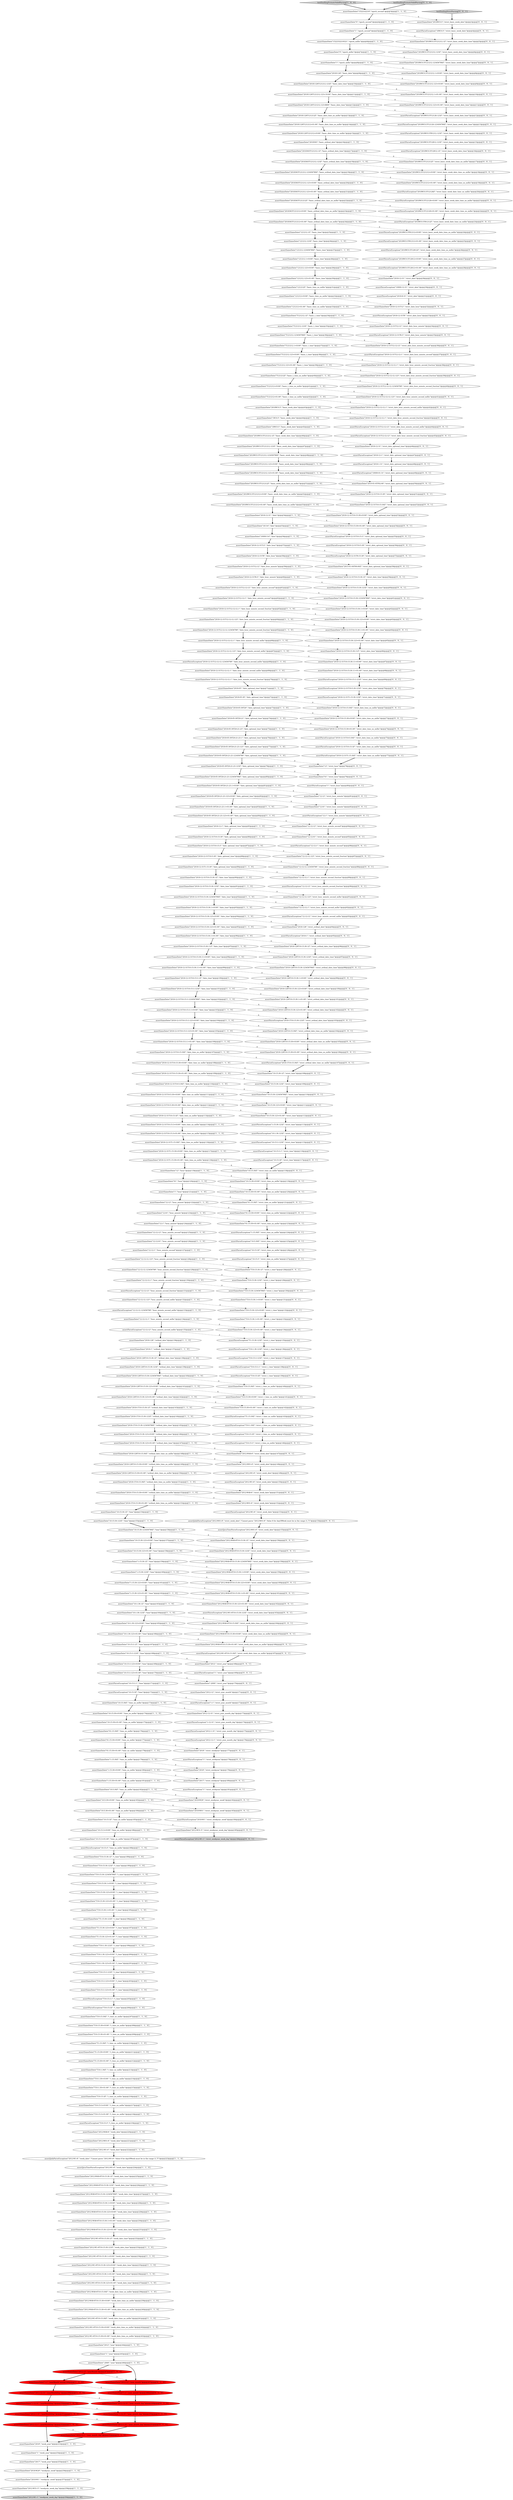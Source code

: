 digraph {
357 [style = filled, label = "assertSameDate(\"10:15:30.1Z\",\"strict_time\")@@@108@@@['0', '0', '1']", fillcolor = white, shape = ellipse image = "AAA0AAABBB3BBB"];
446 [style = filled, label = "assertParseException(\"2012-W1-6\",\"strict_week_date\")@@@149@@@['0', '0', '1']", fillcolor = white, shape = ellipse image = "AAA0AAABBB3BBB"];
255 [style = filled, label = "assertSameDate(\"2018-1T10:15:30.1Z\",\"ordinal_date_time\")@@@143@@@['1', '1', '0']", fillcolor = white, shape = ellipse image = "AAA0AAABBB1BBB"];
405 [style = filled, label = "assertSameDate(\"2018-12-31T10:15:30.11+01:00\",\"strict_date_time\")@@@68@@@['0', '0', '1']", fillcolor = white, shape = ellipse image = "AAA0AAABBB3BBB"];
28 [style = filled, label = "assertSameDate(\"2012-W48-6T10:15:30.123+01:00\",\"week_date_time\")@@@231@@@['1', '1', '0']", fillcolor = white, shape = ellipse image = "AAA0AAABBB1BBB"];
149 [style = filled, label = "assertSameDate(\"2018-05-30T20\",\"date_optional_time\")@@@73@@@['1', '1', '0']", fillcolor = white, shape = ellipse image = "AAA0AAABBB1BBB"];
377 [style = filled, label = "assertParseException(\"12:12:1\",\"strict_hour_minute_second\")@@@86@@@['0', '0', '1']", fillcolor = white, shape = ellipse image = "AAA0AAABBB3BBB"];
73 [style = filled, label = "assertSameDate(\"2018-1T10:15:30.123+01:00\",\"ordinal_date_time\")@@@147@@@['1', '1', '0']", fillcolor = white, shape = ellipse image = "AAA0AAABBB1BBB"];
362 [style = filled, label = "assertParseException(\"10:15:3.123Z\",\"strict_time\")@@@115@@@['0', '0', '1']", fillcolor = white, shape = ellipse image = "AAA0AAABBB3BBB"];
301 [style = filled, label = "assertParseException(\"2018W313T12128Z\",\"strict_basic_week_date_time_no_millis\")@@@20@@@['0', '0', '1']", fillcolor = white, shape = ellipse image = "AAA0AAABBB3BBB"];
375 [style = filled, label = "assertParseException(\"2018-1\",\"strict_ordinal_date\")@@@95@@@['0', '0', '1']", fillcolor = white, shape = ellipse image = "AAA0AAABBB3BBB"];
224 [style = filled, label = "assertSameDate(\"T1:15:30+01:00\",\"t_time_no_millis\")@@@212@@@['1', '1', '0']", fillcolor = white, shape = ellipse image = "AAA0AAABBB1BBB"];
45 [style = filled, label = "assertSameDate(\"2018-12-31T10:15:30.11+01:00\",\"date_time\")@@@99@@@['1', '1', '0']", fillcolor = white, shape = ellipse image = "AAA0AAABBB1BBB"];
242 [style = filled, label = "assertSameDate(\"10:1:30.123+01:00\",\"time\")@@@166@@@['1', '1', '0']", fillcolor = white, shape = ellipse image = "AAA0AAABBB1BBB"];
292 [style = filled, label = "assertParseException(\"2018W313T12812+0100\",\"strict_basic_week_date_time_no_millis\")@@@27@@@['0', '0', '1']", fillcolor = white, shape = ellipse image = "AAA0AAABBB3BBB"];
316 [style = filled, label = "assertSameDate(\"2018-12-31T10:15:30.123+01:00\",\"strict_date_time\")@@@65@@@['0', '0', '1']", fillcolor = white, shape = ellipse image = "AAA0AAABBB3BBB"];
76 [style = filled, label = "assertSameDate(\"1522332219\",\"epoch_second\")@@@3@@@['1', '1', '0']", fillcolor = white, shape = ellipse image = "AAA0AAABBB1BBB"];
279 [style = filled, label = "assertParseException(\"2012-W1-6T10:15:30Z\",\"strict_week_date_time_no_millis\")@@@167@@@['0', '0', '1']", fillcolor = white, shape = ellipse image = "AAA0AAABBB3BBB"];
431 [style = filled, label = "assertSameDate(\"2018-W29\",\"strict_weekyear_week\")@@@182@@@['0', '0', '1']", fillcolor = white, shape = ellipse image = "AAA0AAABBB3BBB"];
93 [style = filled, label = "assertSameDate(\"1:15:30+01:00\",\"time_no_millis\")@@@181@@@['1', '1', '0']", fillcolor = white, shape = ellipse image = "AAA0AAABBB1BBB"];
323 [style = filled, label = "assertSameDate(\"2018-12-31T10:15:30+0100\",\"strict_date_time_no_millis\")@@@73@@@['0', '0', '1']", fillcolor = white, shape = ellipse image = "AAA0AAABBB3BBB"];
82 [style = filled, label = "assertSameDate(\"2018-12-31T1:15:30\",\"date_optional_time\")@@@89@@@['1', '1', '0']", fillcolor = white, shape = ellipse image = "AAA0AAABBB1BBB"];
38 [style = filled, label = "assertSameDate(\"121212+01:00\",\"basic_time_no_millis\")@@@33@@@['1', '1', '0']", fillcolor = white, shape = ellipse image = "AAA0AAABBB1BBB"];
190 [style = filled, label = "assertSameDate(\"01:15:30Z\",\"time_no_millis\")@@@176@@@['1', '1', '0']", fillcolor = white, shape = ellipse image = "AAA0AAABBB1BBB"];
200 [style = filled, label = "assertSameDate(\"2018W313\",\"basic_week_date\")@@@43@@@['1', '1', '0']", fillcolor = white, shape = ellipse image = "AAA0AAABBB1BBB"];
112 [style = filled, label = "assertJavaTimeParseException(\"2012-W1-8\",\"week_date\")@@@224@@@['1', '1', '0']", fillcolor = white, shape = ellipse image = "AAA0AAABBB1BBB"];
180 [style = filled, label = "assertSameDate(\"20181126T121212Z\",\"basic_date_time_no_millis\")@@@13@@@['1', '1', '0']", fillcolor = white, shape = ellipse image = "AAA0AAABBB1BBB"];
247 [style = filled, label = "assertSameDate(\"18-5-6\",\"date\")@@@55@@@['1', '1', '0']", fillcolor = white, shape = ellipse image = "AAA0AAABBB1BBB"];
203 [style = filled, label = "assertSameDate(\"20181126T121212.123-0800\",\"basic_date_time\")@@@12@@@['1', '1', '0']", fillcolor = white, shape = ellipse image = "AAA0AAABBB1BBB"];
438 [style = filled, label = "assertSameDate(\"2018-128\",\"strict_ordinal_date\")@@@94@@@['0', '0', '1']", fillcolor = white, shape = ellipse image = "AAA0AAABBB3BBB"];
205 [style = filled, label = "assertSameDate(\"T121212.123456789Z\",\"basic_t_time\")@@@36@@@['1', '1', '0']", fillcolor = white, shape = ellipse image = "AAA0AAABBB1BBB"];
110 [style = filled, label = "assertSameDate(\"2012-W48-6T10:15:30+0100\",\"week_date_time_no_millis\")@@@239@@@['1', '1', '0']", fillcolor = white, shape = ellipse image = "AAA0AAABBB1BBB"];
99 [style = filled, label = "assertSameDate(\"2018-12-31T10:15:3+01:00\",\"date_time_no_millis\")@@@115@@@['1', '1', '0']", fillcolor = white, shape = ellipse image = "AAA0AAABBB1BBB"];
23 [style = filled, label = "assertSameDate(\"T10:15:30.1+0100\",\"t_time\")@@@192@@@['1', '1', '0']", fillcolor = white, shape = ellipse image = "AAA0AAABBB1BBB"];
89 [style = filled, label = "assertSameDate(\"12:12:1\",\"hour_minute_second\")@@@127@@@['1', '1', '0']", fillcolor = white, shape = ellipse image = "AAA0AAABBB1BBB"];
241 [style = filled, label = "assertSameDate(\"2012-12-1\",\"yearMonthDay\")@@@252@@@['1', '0', '0']", fillcolor = red, shape = ellipse image = "AAA1AAABBB1BBB"];
67 [style = filled, label = "assertSameDate(\"2018-128T10:15:30.123456789Z\",\"ordinal_date_time\")@@@140@@@['1', '1', '0']", fillcolor = white, shape = ellipse image = "AAA0AAABBB1BBB"];
300 [style = filled, label = "assertParseException(\"10:1:30.123Z\",\"strict_time\")@@@114@@@['0', '0', '1']", fillcolor = white, shape = ellipse image = "AAA0AAABBB3BBB"];
344 [style = filled, label = "assertSameDate(\"T10:15:30.123Z\",\"strict_t_time\")@@@129@@@['0', '0', '1']", fillcolor = white, shape = ellipse image = "AAA0AAABBB3BBB"];
188 [style = filled, label = "assertSameDate(\"12\",\"hour\")@@@119@@@['1', '1', '0']", fillcolor = white, shape = ellipse image = "AAA0AAABBB1BBB"];
7 [style = filled, label = "assertParseException(\"10:15:3Z\",\"time\")@@@172@@@['1', '1', '0']", fillcolor = white, shape = ellipse image = "AAA0AAABBB1BBB"];
177 [style = filled, label = "assertSameDate(\"2018-05-30T20:21:23.123+01:00\",\"date_optional_time\")@@@84@@@['1', '1', '0']", fillcolor = white, shape = ellipse image = "AAA0AAABBB1BBB"];
78 [style = filled, label = "assertSameDate(\"T10:1:30+0100\",\"t_time_no_millis\")@@@214@@@['1', '1', '0']", fillcolor = white, shape = ellipse image = "AAA0AAABBB1BBB"];
330 [style = filled, label = "assertSameDate(\"12:12\",\"strict_hour_minute\")@@@81@@@['0', '0', '1']", fillcolor = white, shape = ellipse image = "AAA0AAABBB3BBB"];
250 [style = filled, label = "assertSameDate(\"T10:15:30.123+0100\",\"t_time\")@@@193@@@['1', '1', '0']", fillcolor = white, shape = ellipse image = "AAA0AAABBB1BBB"];
104 [style = filled, label = "assertSameDate(\"121212Z\",\"basic_time_no_millis\")@@@31@@@['1', '1', '0']", fillcolor = white, shape = ellipse image = "AAA0AAABBB1BBB"];
229 [style = filled, label = "assertSameDate(\"T10:15:3Z\",\"t_time_no_millis\")@@@216@@@['1', '1', '0']", fillcolor = white, shape = ellipse image = "AAA0AAABBB1BBB"];
238 [style = filled, label = "assertSameDate(\"1:15:30.123+01:00\",\"time\")@@@162@@@['1', '1', '0']", fillcolor = white, shape = ellipse image = "AAA0AAABBB1BBB"];
146 [style = filled, label = "assertSameDate(\"T121212+01:00\",\"basic_t_time_no_millis\")@@@42@@@['1', '1', '0']", fillcolor = white, shape = ellipse image = "AAA0AAABBB1BBB"];
337 [style = filled, label = "assertParseException(\"2012-1-31\",\"strict_year_month_day\")@@@175@@@['0', '0', '1']", fillcolor = white, shape = ellipse image = "AAA0AAABBB3BBB"];
170 [style = filled, label = "assertSameDate(\"2012-W1-6T10:15:30+0100\",\"week_date_time_no_millis\")@@@242@@@['1', '1', '0']", fillcolor = white, shape = ellipse image = "AAA0AAABBB1BBB"];
182 [style = filled, label = "assertSameDate(\"10:15:3+01:00\",\"time_no_millis\")@@@187@@@['1', '1', '0']", fillcolor = white, shape = ellipse image = "AAA0AAABBB1BBB"];
233 [style = filled, label = "assertSameDate(\"2018-1T10:15:30+0100\",\"ordinal_date_time_no_millis\")@@@152@@@['1', '1', '0']", fillcolor = white, shape = ellipse image = "AAA0AAABBB1BBB"];
125 [style = filled, label = "assertSameDate(\"20181126T121212.123+10:00\",\"basic_date_time\")@@@11@@@['1', '1', '0']", fillcolor = white, shape = ellipse image = "AAA0AAABBB1BBB"];
60 [style = filled, label = "assertSameDate(\"2018-12-31T12:12:12.123456789\",\"date_hour_minute_second_fraction\")@@@65@@@['1', '1', '0']", fillcolor = white, shape = ellipse image = "AAA0AAABBB1BBB"];
152 [style = filled, label = "assertSameDate(\"2018-12-31T12:12:12.1\",\"date_hour_minute_second_fraction\")@@@70@@@['1', '1', '0']", fillcolor = white, shape = ellipse image = "AAA0AAABBB1BBB"];
9 [style = filled, label = "assertSameDate(\"10000-5-6\",\"date\")@@@56@@@['1', '1', '0']", fillcolor = white, shape = ellipse image = "AAA0AAABBB1BBB"];
359 [style = filled, label = "assertSameDate(\"2018-W01\",\"strict_weekyear_week\")@@@183@@@['0', '0', '1']", fillcolor = white, shape = ellipse image = "AAA0AAABBB3BBB"];
173 [style = filled, label = "assertSameDate(\"2018-05-30T20:21:23.123456789Z\",\"date_optional_time\")@@@80@@@['1', '1', '0']", fillcolor = white, shape = ellipse image = "AAA0AAABBB1BBB"];
406 [style = filled, label = "assertSameDate(\"10:15:30+01:00\",\"strict_time_no_millis\")@@@120@@@['0', '0', '1']", fillcolor = white, shape = ellipse image = "AAA0AAABBB3BBB"];
258 [style = filled, label = "assertSameDate(\"1-1\",\"year_month\")@@@248@@@['0', '1', '0']", fillcolor = red, shape = ellipse image = "AAA1AAABBB2BBB"];
69 [style = filled, label = "assertSameDate(\"10:15:30.123456789Z\",\"time\")@@@156@@@['1', '1', '0']", fillcolor = white, shape = ellipse image = "AAA0AAABBB1BBB"];
100 [style = filled, label = "assertSameDate(\"2012-W1-6T10:15:30Z\",\"week_date_time_no_millis\")@@@241@@@['1', '1', '0']", fillcolor = white, shape = ellipse image = "AAA0AAABBB1BBB"];
148 [style = filled, label = "assertSameDate(\"2018W313T121212.123Z\",\"basic_week_date_time\")@@@47@@@['1', '1', '0']", fillcolor = white, shape = ellipse image = "AAA0AAABBB1BBB"];
1 [style = filled, label = "assertSameDate(\"2018-12-31T12:12:12.123\",\"date_hour_minute_second_fraction\")@@@64@@@['1', '1', '0']", fillcolor = white, shape = ellipse image = "AAA0AAABBB1BBB"];
380 [style = filled, label = "assertSameDate(\"2018\",\"strict_weekyear\")@@@177@@@['0', '0', '1']", fillcolor = white, shape = ellipse image = "AAA0AAABBB3BBB"];
303 [style = filled, label = "assertSameDate(\"2018-128T10:15:30Z\",\"strict_ordinal_date_time_no_millis\")@@@104@@@['0', '0', '1']", fillcolor = white, shape = ellipse image = "AAA0AAABBB3BBB"];
56 [style = filled, label = "assertSameDate(\"2018-1T10:15:30.123456789Z\",\"ordinal_date_time\")@@@145@@@['1', '1', '0']", fillcolor = white, shape = ellipse image = "AAA0AAABBB1BBB"];
217 [style = filled, label = "assertSameDate(\"2012-W01-6\",\"week_date\")@@@221@@@['1', '1', '0']", fillcolor = white, shape = ellipse image = "AAA0AAABBB1BBB"];
327 [style = filled, label = "assertSameDate(\"2015-01-04T00:00Z\",\"strict_date_optional_time\")@@@58@@@['0', '0', '1']", fillcolor = white, shape = ellipse image = "AAA0AAABBB3BBB"];
46 [style = filled, label = "assertSameDate(\"2012-12\",\"yearMonth\")@@@247@@@['1', '0', '0']", fillcolor = red, shape = ellipse image = "AAA1AAABBB1BBB"];
321 [style = filled, label = "assertParseException(\"2018-12-31T10:5:30Z\",\"strict_date_time_no_millis\")@@@75@@@['0', '0', '1']", fillcolor = white, shape = ellipse image = "AAA0AAABBB3BBB"];
59 [style = filled, label = "assertSameDate(\"2018-12-31T10:15:30+01:00\",\"date_time_no_millis\")@@@109@@@['1', '1', '0']", fillcolor = white, shape = ellipse image = "AAA0AAABBB1BBB"];
96 [style = filled, label = "assertSameDate(\"2018-12-31T8:3\",\"date_hour_minute\")@@@60@@@['1', '1', '0']", fillcolor = white, shape = ellipse image = "AAA0AAABBB1BBB"];
423 [style = filled, label = "assertSameDate(\"2018-128T10:15:30.1+01:00\",\"strict_ordinal_date_time\")@@@101@@@['0', '0', '1']", fillcolor = white, shape = ellipse image = "AAA0AAABBB3BBB"];
111 [style = filled, label = "assertSameDate(\"2018-12-31T10:15:3\",\"date_optional_time\")@@@87@@@['1', '1', '0']", fillcolor = white, shape = ellipse image = "AAA0AAABBB1BBB"];
411 [style = filled, label = "assertParseException(\"2018W313T81212+0100\",\"strict_basic_week_date_time_no_millis\")@@@24@@@['0', '0', '1']", fillcolor = white, shape = ellipse image = "AAA0AAABBB3BBB"];
172 [style = filled, label = "assertSameDate(\"2018363T121212.123456789Z\",\"basic_ordinal_date_time\")@@@19@@@['1', '1', '0']", fillcolor = white, shape = ellipse image = "AAA0AAABBB1BBB"];
248 [style = filled, label = "assertSameDate(\"T121212.1Z\",\"basic_t_time\")@@@34@@@['1', '1', '0']", fillcolor = white, shape = ellipse image = "AAA0AAABBB1BBB"];
336 [style = filled, label = "assertParseException(\"2018-12-31T12:12:1\",\"strict_date_hour_minute_second\")@@@37@@@['0', '0', '1']", fillcolor = white, shape = ellipse image = "AAA0AAABBB3BBB"];
345 [style = filled, label = "assertSameDate(\"2018W313T121212.1Z\",\"strict_basic_week_date_time\")@@@5@@@['0', '0', '1']", fillcolor = white, shape = ellipse image = "AAA0AAABBB3BBB"];
160 [style = filled, label = "assertSameDate(\"2018W313T121212+0100\",\"basic_week_date_time_no_millis\")@@@52@@@['1', '1', '0']", fillcolor = white, shape = ellipse image = "AAA0AAABBB1BBB"];
347 [style = filled, label = "assertSameDate(\"2018-12-31T10:15:30.1Z\",\"strict_date_time\")@@@59@@@['0', '0', '1']", fillcolor = white, shape = ellipse image = "AAA0AAABBB3BBB"];
201 [style = filled, label = "assertSameDate(\"2012-W48-6T10:15:30.1+0100\",\"week_date_time\")@@@228@@@['1', '1', '0']", fillcolor = white, shape = ellipse image = "AAA0AAABBB1BBB"];
288 [style = filled, label = "assertParseException(\"T1:15:30.123Z\",\"strict_t_time\")@@@135@@@['0', '0', '1']", fillcolor = white, shape = ellipse image = "AAA0AAABBB3BBB"];
328 [style = filled, label = "assertParseException(\"18W313\",\"strict_basic_week_date\")@@@4@@@['0', '0', '1']", fillcolor = white, shape = ellipse image = "AAA0AAABBB3BBB"];
183 [style = filled, label = "assertSameDate(\"2018-05\",\"date_optional_time\")@@@71@@@['1', '1', '0']", fillcolor = white, shape = ellipse image = "AAA0AAABBB1BBB"];
387 [style = filled, label = "assertSameDate(\"2012-W48-6T10:15:30.123456789Z\",\"strict_week_date_time\")@@@158@@@['0', '0', '1']", fillcolor = white, shape = ellipse image = "AAA0AAABBB3BBB"];
211 [style = filled, label = "assertSameDate(\"T121212Z\",\"basic_t_time_no_millis\")@@@40@@@['1', '1', '0']", fillcolor = white, shape = ellipse image = "AAA0AAABBB1BBB"];
19 [style = filled, label = "assertSameDate(\"2018-05-30T20:21:23\",\"date_optional_time\")@@@75@@@['1', '1', '0']", fillcolor = white, shape = ellipse image = "AAA0AAABBB1BBB"];
410 [style = filled, label = "assertSameDate(\"2010-01-05T02:00\",\"strict_date_optional_time\")@@@50@@@['0', '0', '1']", fillcolor = white, shape = ellipse image = "AAA0AAABBB3BBB"];
448 [style = filled, label = "assertParseException(\"T10:15:3Z\",\"strict_t_time\")@@@139@@@['0', '0', '1']", fillcolor = white, shape = ellipse image = "AAA0AAABBB3BBB"];
123 [style = filled, label = "assertSameDate(\"T10:1:30Z\",\"t_time_no_millis\")@@@213@@@['1', '1', '0']", fillcolor = white, shape = ellipse image = "AAA0AAABBB1BBB"];
384 [style = filled, label = "assertSameDate(\"T10:15:30+01:00\",\"strict_t_time_no_millis\")@@@142@@@['0', '0', '1']", fillcolor = white, shape = ellipse image = "AAA0AAABBB3BBB"];
274 [style = filled, label = "assertSameDate(\"2018-12-31\",\"strict_date\")@@@29@@@['0', '0', '1']", fillcolor = white, shape = ellipse image = "AAA0AAABBB3BBB"];
404 [style = filled, label = "assertParseException(\"2018W313T81212Z\",\"strict_basic_week_date_time_no_millis\")@@@23@@@['0', '0', '1']", fillcolor = white, shape = ellipse image = "AAA0AAABBB3BBB"];
407 [style = filled, label = "assertParseException(\"2018-1T10:15:30Z\",\"strict_ordinal_date_time_no_millis\")@@@107@@@['0', '0', '1']", fillcolor = white, shape = ellipse image = "AAA0AAABBB3BBB"];
290 [style = filled, label = "assertSameDate(\"2018-12-31T12:12:12.1\",\"strict_date_hour_minute_second_fraction\")@@@43@@@['0', '0', '1']", fillcolor = white, shape = ellipse image = "AAA0AAABBB3BBB"];
356 [style = filled, label = "assertSameDate(\"2018-128T10:15:30.123+0100\",\"strict_ordinal_date_time\")@@@100@@@['0', '0', '1']", fillcolor = white, shape = ellipse image = "AAA0AAABBB3BBB"];
109 [style = filled, label = "assertSameDate(\"T10:15:3.123Z\",\"t_time\")@@@202@@@['1', '1', '0']", fillcolor = white, shape = ellipse image = "AAA0AAABBB1BBB"];
348 [style = filled, label = "assertSameDate(\"2018-12-31T12\",\"strict_date_hour\")@@@32@@@['0', '0', '1']", fillcolor = white, shape = ellipse image = "AAA0AAABBB3BBB"];
352 [style = filled, label = "assertSameDate(\"2018-12-31T12:12:12.123\",\"strict_date_hour_minute_second_fraction\")@@@39@@@['0', '0', '1']", fillcolor = white, shape = ellipse image = "AAA0AAABBB3BBB"];
394 [style = filled, label = "assertSameDate(\"2018-12-31T10:15:30.123+0100\",\"strict_date_time\")@@@63@@@['0', '0', '1']", fillcolor = white, shape = ellipse image = "AAA0AAABBB3BBB"];
29 [style = filled, label = "assertSameDate(\"10:15:3Z\",\"time_no_millis\")@@@185@@@['1', '1', '0']", fillcolor = white, shape = ellipse image = "AAA0AAABBB1BBB"];
186 [style = filled, label = "assertSameDate(\"10:5:30+0100\",\"time_no_millis\")@@@183@@@['1', '1', '0']", fillcolor = white, shape = ellipse image = "AAA0AAABBB1BBB"];
25 [style = filled, label = "assertSameDate(\"2012-W48-6T10:15:30.1+01:00\",\"week_date_time\")@@@230@@@['1', '1', '0']", fillcolor = white, shape = ellipse image = "AAA0AAABBB1BBB"];
128 [style = filled, label = "assertSameDate(\"10:15:3.123Z\",\"time\")@@@168@@@['1', '1', '0']", fillcolor = white, shape = ellipse image = "AAA0AAABBB1BBB"];
392 [style = filled, label = "assertParseException(\"10000-01-31\",\"strict_date_optional_time\")@@@49@@@['0', '0', '1']", fillcolor = white, shape = ellipse image = "AAA0AAABBB3BBB"];
219 [style = filled, label = "assertSameDate(\"2018-12-31T10:15:30\",\"date_optional_time\")@@@86@@@['1', '1', '0']", fillcolor = white, shape = ellipse image = "AAA0AAABBB1BBB"];
6 [style = filled, label = "assertSameDate(\"2018-05-30T20:21\",\"date_optional_time\")@@@74@@@['1', '1', '0']", fillcolor = white, shape = ellipse image = "AAA0AAABBB1BBB"];
331 [style = filled, label = "assertSameDate(\"2018-12-31T10:15:30Z\",\"strict_date_optional_time\")@@@52@@@['0', '0', '1']", fillcolor = white, shape = ellipse image = "AAA0AAABBB3BBB"];
263 [style = filled, label = "assertSameDate(\"1-12-31\",\"year_month_day\")@@@250@@@['0', '1', '0']", fillcolor = red, shape = ellipse image = "AAA1AAABBB2BBB"];
307 [style = filled, label = "assertSameDate(\"2018-12-31T10:15:30Z\",\"strict_date_time_no_millis\")@@@72@@@['0', '0', '1']", fillcolor = white, shape = ellipse image = "AAA0AAABBB3BBB"];
11 [style = filled, label = "assertSameDate(\"10:1:30.123+0100\",\"time\")@@@165@@@['1', '1', '0']", fillcolor = white, shape = ellipse image = "AAA0AAABBB1BBB"];
220 [style = filled, label = "assertSameDate(\"T1:15:30.123+01:00\",\"t_time\")@@@198@@@['1', '1', '0']", fillcolor = white, shape = ellipse image = "AAA0AAABBB1BBB"];
353 [style = filled, label = "assertSameDate(\"2018W313T121212+0100\",\"strict_basic_week_date_time_no_millis\")@@@18@@@['0', '0', '1']", fillcolor = white, shape = ellipse image = "AAA0AAABBB3BBB"];
333 [style = filled, label = "assertSameDate(\"2018W313T121212Z\",\"strict_basic_week_date_time_no_millis\")@@@17@@@['0', '0', '1']", fillcolor = white, shape = ellipse image = "AAA0AAABBB3BBB"];
422 [style = filled, label = "assertSameDate(\"01\",\"strict_hour\")@@@79@@@['0', '0', '1']", fillcolor = white, shape = ellipse image = "AAA0AAABBB3BBB"];
425 [style = filled, label = "assertSameDate(\"2018-12-31T12:12:12.1\",\"strict_date_hour_minute_second_millis\")@@@42@@@['0', '0', '1']", fillcolor = white, shape = ellipse image = "AAA0AAABBB3BBB"];
158 [style = filled, label = "assertSameDate(\"2018-12-1\",\"date_optional_time\")@@@85@@@['1', '1', '0']", fillcolor = white, shape = ellipse image = "AAA0AAABBB1BBB"];
167 [style = filled, label = "assertSameDate(\"2018363T121212.123Z\",\"basic_ordinal_date_time\")@@@18@@@['1', '1', '0']", fillcolor = white, shape = ellipse image = "AAA0AAABBB1BBB"];
243 [style = filled, label = "assertSameDate(\"2018-128T10:15:30.123+01:00\",\"ordinal_date_time\")@@@142@@@['1', '1', '0']", fillcolor = white, shape = ellipse image = "AAA0AAABBB1BBB"];
39 [style = filled, label = "assertSameDate(\"10:15:30.123+01:00\",\"time\")@@@158@@@['1', '1', '0']", fillcolor = white, shape = ellipse image = "AAA0AAABBB1BBB"];
184 [style = filled, label = "assertSameDate(\"2018-1T10:15:30+01:00\",\"ordinal_date_time_no_millis\")@@@153@@@['1', '1', '0']", fillcolor = white, shape = ellipse image = "AAA0AAABBB1BBB"];
209 [style = filled, label = "assertParseException(\"10:15:3\",\"time_no_millis\")@@@188@@@['1', '1', '0']", fillcolor = white, shape = ellipse image = "AAA0AAABBB1BBB"];
383 [style = filled, label = "assertParseException(\"2012-W1-6\",\"strict_week_date\")@@@153@@@['0', '0', '1']", fillcolor = white, shape = ellipse image = "AAA0AAABBB3BBB"];
228 [style = filled, label = "assertSameDate(\"01:15:30+01:00\",\"time_no_millis\")@@@178@@@['1', '1', '0']", fillcolor = white, shape = ellipse image = "AAA0AAABBB1BBB"];
107 [style = filled, label = "assertSameDate(\"10:15:30.1Z\",\"time\")@@@154@@@['1', '1', '0']", fillcolor = white, shape = ellipse image = "AAA0AAABBB1BBB"];
421 [style = filled, label = "assertParseException(\"2018-12-31T10:5:30.123Z\",\"strict_date_time\")@@@70@@@['0', '0', '1']", fillcolor = white, shape = ellipse image = "AAA0AAABBB3BBB"];
329 [style = filled, label = "assertSameDate(\"2018-12-31\",\"strict_date_optional_time\")@@@46@@@['0', '0', '1']", fillcolor = white, shape = ellipse image = "AAA0AAABBB3BBB"];
320 [style = filled, label = "assertParseException(\"2018-12-31T10:15:3Z\",\"strict_date_time_no_millis\")@@@76@@@['0', '0', '1']", fillcolor = white, shape = ellipse image = "AAA0AAABBB3BBB"];
428 [style = filled, label = "assertParseException(\"2018-1-31\",\"strict_date_optional_time\")@@@48@@@['0', '0', '1']", fillcolor = white, shape = ellipse image = "AAA0AAABBB3BBB"];
122 [style = filled, label = "assertSameDate(\"2017\",\"week_year\")@@@255@@@['1', '1', '0']", fillcolor = white, shape = ellipse image = "AAA0AAABBB1BBB"];
445 [style = filled, label = "assertSameDate(\"01:15:30+01:00\",\"strict_time_no_millis\")@@@123@@@['0', '0', '1']", fillcolor = white, shape = ellipse image = "AAA0AAABBB3BBB"];
153 [style = filled, label = "assertSameDate(\"2018-12-31T12:12:1\",\"date_hour_minute_second\")@@@62@@@['1', '1', '0']", fillcolor = white, shape = ellipse image = "AAA0AAABBB1BBB"];
351 [style = filled, label = "assertSameDate(\"2018W313\",\"strict_basic_week_date\")@@@3@@@['0', '0', '1']", fillcolor = white, shape = ellipse image = "AAA0AAABBB3BBB"];
85 [style = filled, label = "assertSameDate(\"2018-W1\",\"weekyear_week\")@@@257@@@['1', '1', '0']", fillcolor = white, shape = ellipse image = "AAA0AAABBB1BBB"];
81 [style = filled, label = "assertSameDate(\"2018-128T10:15:30.1Z\",\"ordinal_date_time\")@@@138@@@['1', '1', '0']", fillcolor = white, shape = ellipse image = "AAA0AAABBB1BBB"];
116 [style = filled, label = "assertSameDate(\"2018-128T10:15:30+01:00\",\"ordinal_date_time_no_millis\")@@@150@@@['1', '1', '0']", fillcolor = white, shape = ellipse image = "AAA0AAABBB1BBB"];
350 [style = filled, label = "assertSameDate(\"2018W313T121212.1+01:00\",\"strict_basic_week_date_time\")@@@10@@@['0', '0', '1']", fillcolor = white, shape = ellipse image = "AAA0AAABBB3BBB"];
393 [style = filled, label = "assertParseException(\"1\",\"strict_hour\")@@@80@@@['0', '0', '1']", fillcolor = white, shape = ellipse image = "AAA0AAABBB3BBB"];
22 [style = filled, label = "assertSameDate(\"2018-1T10:15:30Z\",\"ordinal_date_time_no_millis\")@@@151@@@['1', '1', '0']", fillcolor = white, shape = ellipse image = "AAA0AAABBB1BBB"];
4 [style = filled, label = "assertSameDate(\"2018-12-31T10:15:3Z\",\"date_time_no_millis\")@@@113@@@['1', '1', '0']", fillcolor = white, shape = ellipse image = "AAA0AAABBB1BBB"];
378 [style = filled, label = "assertSameDate(\"2018-128T10:15:30+01:00\",\"strict_ordinal_date_time_no_millis\")@@@106@@@['0', '0', '1']", fillcolor = white, shape = ellipse image = "AAA0AAABBB3BBB"];
208 [style = filled, label = "assertSameDate(\"18W313\",\"basic_week_date\")@@@45@@@['1', '1', '0']", fillcolor = white, shape = ellipse image = "AAA0AAABBB1BBB"];
103 [style = filled, label = "assertSameDate(\"T121212.123Z\",\"basic_t_time\")@@@35@@@['1', '1', '0']", fillcolor = white, shape = ellipse image = "AAA0AAABBB1BBB"];
439 [style = filled, label = "assertParseException(\"2018W313T12128.123Z\",\"strict_basic_week_date_time\")@@@12@@@['0', '0', '1']", fillcolor = white, shape = ellipse image = "AAA0AAABBB3BBB"];
386 [style = filled, label = "assertSameDate(\"2012-W01-6\",\"strict_week_date\")@@@152@@@['0', '0', '1']", fillcolor = white, shape = ellipse image = "AAA0AAABBB3BBB"];
371 [style = filled, label = "assertSameDate(\"2018-12-31T10:15:30.11+0100\",\"strict_date_time\")@@@67@@@['0', '0', '1']", fillcolor = white, shape = ellipse image = "AAA0AAABBB3BBB"];
121 [style = filled, label = "assertSameDate(\"T10:1:30.123+01:00\",\"t_time\")@@@201@@@['1', '1', '0']", fillcolor = white, shape = ellipse image = "AAA0AAABBB1BBB"];
196 [style = filled, label = "assertSameDate(\"2018-12-31T10:15:3.1Z\",\"date_time\")@@@100@@@['1', '1', '0']", fillcolor = white, shape = ellipse image = "AAA0AAABBB1BBB"];
443 [style = filled, label = "assertParseException(\"2018-12-31T1:15:30Z\",\"strict_date_time_no_millis\")@@@77@@@['0', '0', '1']", fillcolor = white, shape = ellipse image = "AAA0AAABBB3BBB"];
432 [style = filled, label = "assertSameDate(\"2018-128T10:15:30.1+0100\",\"strict_ordinal_date_time\")@@@99@@@['0', '0', '1']", fillcolor = white, shape = ellipse image = "AAA0AAABBB3BBB"];
137 [style = filled, label = "assertSameDate(\"121212+0100\",\"basic_time_no_millis\")@@@32@@@['1', '1', '0']", fillcolor = white, shape = ellipse image = "AAA0AAABBB1BBB"];
435 [style = filled, label = "assertSameDate(\"2012-W48-6T10:15:30+01:00\",\"strict_week_date_time_no_millis\")@@@166@@@['0', '0', '1']", fillcolor = white, shape = ellipse image = "AAA0AAABBB3BBB"];
58 [style = filled, label = "assertJodaParseException(\"2012-W1-8\",\"week_date\",\"Cannot parse \"2012-W1-8\": Value 8 for dayOfWeek must be in the range (1,7(\")@@@223@@@['1', '1', '0']", fillcolor = white, shape = ellipse image = "AAA0AAABBB1BBB"];
119 [style = filled, label = "assertSameDate(\"2018-12-31T8\",\"date_hour\")@@@58@@@['1', '1', '0']", fillcolor = white, shape = ellipse image = "AAA0AAABBB1BBB"];
272 [style = filled, label = "assertParseException(\"2018W313T81212.123Z\",\"strict_basic_week_date_time\")@@@14@@@['0', '0', '1']", fillcolor = white, shape = ellipse image = "AAA0AAABBB3BBB"];
144 [style = filled, label = "assertSameDate(\"2018-12-31T10:5:30+01:00\",\"date_time_no_millis\")@@@112@@@['1', '1', '0']", fillcolor = white, shape = ellipse image = "AAA0AAABBB1BBB"];
339 [style = filled, label = "assertSameDate(\"01:15:30Z\",\"strict_time_no_millis\")@@@121@@@['0', '0', '1']", fillcolor = white, shape = ellipse image = "AAA0AAABBB3BBB"];
26 [style = filled, label = "assertSameDate(\"2012-1-31\",\"yearMonthDay\")@@@251@@@['1', '0', '0']", fillcolor = red, shape = ellipse image = "AAA1AAABBB1BBB"];
197 [style = filled, label = "assertSameDate(\"T121212.1+0100\",\"basic_t_time\")@@@37@@@['1', '1', '0']", fillcolor = white, shape = ellipse image = "AAA0AAABBB1BBB"];
436 [style = filled, label = "assertSameDate(\"2018-12-31T10:15:30+0100\",\"strict_date_optional_time\")@@@53@@@['0', '0', '1']", fillcolor = white, shape = ellipse image = "AAA0AAABBB3BBB"];
139 [style = filled, label = "assertSameDate(\"T1:15:30.123+0100\",\"t_time\")@@@197@@@['1', '1', '0']", fillcolor = white, shape = ellipse image = "AAA0AAABBB1BBB"];
79 [style = filled, label = "assertSameDate(\"2018-05-30T20:21:23.1+01:00\",\"date_optional_time\")@@@83@@@['1', '1', '0']", fillcolor = white, shape = ellipse image = "AAA0AAABBB1BBB"];
159 [style = filled, label = "assertSameDate(\"2012-W48-6T10:15:30.123456789Z\",\"week_date_time\")@@@227@@@['1', '1', '0']", fillcolor = white, shape = ellipse image = "AAA0AAABBB1BBB"];
108 [style = filled, label = "assertSameDate(\"1:15:30Z\",\"time_no_millis\")@@@179@@@['1', '1', '0']", fillcolor = white, shape = ellipse image = "AAA0AAABBB1BBB"];
97 [style = filled, label = "assertSameDate(\"2018-12-31T10:15:30+0100\",\"date_time_no_millis\")@@@108@@@['1', '1', '0']", fillcolor = white, shape = ellipse image = "AAA0AAABBB1BBB"];
364 [style = filled, label = "assertSameDate(\"12:12:12.1\",\"strict_hour_minute_second_millis\")@@@92@@@['0', '0', '1']", fillcolor = white, shape = ellipse image = "AAA0AAABBB3BBB"];
408 [style = filled, label = "assertParseException(\"1\",\"strict_weekyear\")@@@178@@@['0', '0', '1']", fillcolor = white, shape = ellipse image = "AAA0AAABBB3BBB"];
124 [style = filled, label = "assertSameDate(\"12:12:12.123456789\",\"hour_minute_second_fraction\")@@@129@@@['1', '1', '0']", fillcolor = white, shape = ellipse image = "AAA0AAABBB1BBB"];
52 [style = filled, label = "assertSameDate(\"10:15:30Z\",\"time_no_millis\")@@@173@@@['1', '1', '0']", fillcolor = white, shape = ellipse image = "AAA0AAABBB1BBB"];
44 [style = filled, label = "assertSameDate(\"1:15:30.123Z\",\"time\")@@@160@@@['1', '1', '0']", fillcolor = white, shape = ellipse image = "AAA0AAABBB1BBB"];
418 [style = filled, label = "assertParseException(\"12:12:12\",\"strict_hour_minute_second_millis\")@@@93@@@['0', '0', '1']", fillcolor = white, shape = ellipse image = "AAA0AAABBB3BBB"];
161 [style = filled, label = "assertSameDate(\"2018-128T10:15:30.123Z\",\"ordinal_date_time\")@@@139@@@['1', '1', '0']", fillcolor = white, shape = ellipse image = "AAA0AAABBB1BBB"];
231 [style = filled, label = "assertSameDate(\"10:15:30+0100\",\"time_no_millis\")@@@174@@@['1', '1', '0']", fillcolor = white, shape = ellipse image = "AAA0AAABBB1BBB"];
74 [style = filled, label = "assertSameDate(\"2018-12-31T12:12:12.123\",\"date_hour_minute_second_millis\")@@@67@@@['1', '1', '0']", fillcolor = white, shape = ellipse image = "AAA0AAABBB1BBB"];
13 [style = filled, label = "assertSameDate(\"2012-W1-6T10:15:30.1Z\",\"week_date_time\")@@@232@@@['1', '1', '0']", fillcolor = white, shape = ellipse image = "AAA0AAABBB1BBB"];
156 [style = filled, label = "testDuellingFormatsValidParsing['1', '0', '0']", fillcolor = lightgray, shape = diamond image = "AAA0AAABBB1BBB"];
285 [style = filled, label = "assertSameDate(\"12:12:12.1\",\"strict_hour_minute_second_fraction\")@@@89@@@['0', '0', '1']", fillcolor = white, shape = ellipse image = "AAA0AAABBB3BBB"];
84 [style = filled, label = "assertSameDate(\"1-12-31\",\"yearMonthDay\")@@@250@@@['1', '0', '0']", fillcolor = red, shape = ellipse image = "AAA1AAABBB1BBB"];
295 [style = filled, label = "assertParseException(\"2012-W1-1\",\"strict_weekyear_week_day\")@@@186@@@['0', '0', '1']", fillcolor = lightgray, shape = ellipse image = "AAA0AAABBB3BBB"];
48 [style = filled, label = "assertSameDate(\"2012-W31-5\",\"weekyear_week_day\")@@@258@@@['1', '1', '0']", fillcolor = white, shape = ellipse image = "AAA0AAABBB1BBB"];
202 [style = filled, label = "assertSameDate(\"121212.1Z\",\"basic_time\")@@@25@@@['1', '1', '0']", fillcolor = white, shape = ellipse image = "AAA0AAABBB1BBB"];
389 [style = filled, label = "assertParseException(\"2018-12-31T8\",\"strict_date_hour\")@@@33@@@['0', '0', '1']", fillcolor = white, shape = ellipse image = "AAA0AAABBB3BBB"];
430 [style = filled, label = "assertParseException(\"10:15:3\",\"strict_time_no_millis\")@@@127@@@['0', '0', '1']", fillcolor = white, shape = ellipse image = "AAA0AAABBB3BBB"];
230 [style = filled, label = "assertSameDate(\"20181126T121212+01:00\",\"basic_date_time_no_millis\")@@@14@@@['1', '1', '0']", fillcolor = white, shape = ellipse image = "AAA0AAABBB1BBB"];
131 [style = filled, label = "assertSameDate(\"2018363T121212+0100\",\"basic_ordinal_date_time_no_millis\")@@@23@@@['1', '1', '0']", fillcolor = white, shape = ellipse image = "AAA0AAABBB1BBB"];
346 [style = filled, label = "assertParseException(\"2012-W1-8\",\"strict_week_date\")@@@150@@@['0', '0', '1']", fillcolor = white, shape = ellipse image = "AAA0AAABBB3BBB"];
136 [style = filled, label = "assertSameDate(\"1\",\"year\")@@@245@@@['1', '1', '0']", fillcolor = white, shape = ellipse image = "AAA0AAABBB1BBB"];
433 [style = filled, label = "assertSameDate(\"10:15:30.123+01:00\",\"strict_time\")@@@112@@@['0', '0', '1']", fillcolor = white, shape = ellipse image = "AAA0AAABBB3BBB"];
195 [style = filled, label = "assertSameDate(\"2018-05-30T20:21:23.123456789\",\"date_optional_time\")@@@78@@@['1', '1', '0']", fillcolor = white, shape = ellipse image = "AAA0AAABBB1BBB"];
70 [style = filled, label = "assertSameDate(\"2012-W1-6T10:15:30.123Z\",\"week_date_time\")@@@233@@@['1', '1', '0']", fillcolor = white, shape = ellipse image = "AAA0AAABBB1BBB"];
368 [style = filled, label = "assertSameDate(\"2018-12-31T10:15:30.11Z\",\"strict_date_time\")@@@66@@@['0', '0', '1']", fillcolor = white, shape = ellipse image = "AAA0AAABBB3BBB"];
325 [style = filled, label = "assertParseException(\"12:12:12\",\"strict_hour_minute_second_fraction\")@@@90@@@['0', '0', '1']", fillcolor = white, shape = ellipse image = "AAA0AAABBB3BBB"];
305 [style = filled, label = "assertParseException(\"2018-12-31T12:12:12\",\"strict_date_hour_minute_second_fraction\")@@@45@@@['0', '0', '1']", fillcolor = white, shape = ellipse image = "AAA0AAABBB3BBB"];
401 [style = filled, label = "assertParseException(\"T10:1:30.123Z\",\"strict_t_time\")@@@136@@@['0', '0', '1']", fillcolor = white, shape = ellipse image = "AAA0AAABBB3BBB"];
310 [style = filled, label = "assertSameDate(\"2018-12-31T12:12\",\"strict_date_hour_minute\")@@@34@@@['0', '0', '1']", fillcolor = white, shape = ellipse image = "AAA0AAABBB3BBB"];
8 [style = filled, label = "assertSameDate(\"12:12:01\",\"hour_minute_second\")@@@126@@@['1', '1', '0']", fillcolor = white, shape = ellipse image = "AAA0AAABBB1BBB"];
126 [style = filled, label = "assertSameDate(\"2018-12-31T10:15:3.1+0100\",\"date_time\")@@@103@@@['1', '1', '0']", fillcolor = white, shape = ellipse image = "AAA0AAABBB1BBB"];
140 [style = filled, label = "assertSameDate(\"2018-12-31T1:15:30Z\",\"date_time_no_millis\")@@@116@@@['1', '1', '0']", fillcolor = white, shape = ellipse image = "AAA0AAABBB1BBB"];
41 [style = filled, label = "assertParseException(\"T10:15:3.1\",\"t_time\")@@@205@@@['1', '1', '0']", fillcolor = white, shape = ellipse image = "AAA0AAABBB1BBB"];
162 [style = filled, label = "assertSameDate(\"10:15:3.123+01:00\",\"time\")@@@170@@@['1', '1', '0']", fillcolor = white, shape = ellipse image = "AAA0AAABBB1BBB"];
264 [style = filled, label = "assertSameDate(\"2012-12-1\",\"year_month_day\")@@@252@@@['0', '1', '0']", fillcolor = red, shape = ellipse image = "AAA1AAABBB2BBB"];
335 [style = filled, label = "assertParseException(\"T1:15:30Z\",\"strict_t_time_no_millis\")@@@143@@@['0', '0', '1']", fillcolor = white, shape = ellipse image = "AAA0AAABBB3BBB"];
115 [style = filled, label = "assertSameDate(\"T1:15:30Z\",\"t_time_no_millis\")@@@210@@@['1', '1', '0']", fillcolor = white, shape = ellipse image = "AAA0AAABBB1BBB"];
150 [style = filled, label = "assertSameDate(\"2012-W1-1\",\"weekyear_week_day\")@@@259@@@['1', '1', '0']", fillcolor = lightgray, shape = ellipse image = "AAA0AAABBB1BBB"];
256 [style = filled, label = "assertSameDate(\"2018-1\",\"ordinal_date\")@@@137@@@['1', '1', '0']", fillcolor = white, shape = ellipse image = "AAA0AAABBB1BBB"];
400 [style = filled, label = "assertParseException(\"2018-12-31T10:5:30\",\"strict_date_optional_time\")@@@56@@@['0', '0', '1']", fillcolor = white, shape = ellipse image = "AAA0AAABBB3BBB"];
175 [style = filled, label = "assertSameDate(\"2018-12-31T10:15:30.123+0100\",\"date_time\")@@@94@@@['1', '1', '0']", fillcolor = white, shape = ellipse image = "AAA0AAABBB1BBB"];
72 [style = filled, label = "assertSameDate(\"2018-05-30T20:21:23.123Z\",\"date_optional_time\")@@@79@@@['1', '1', '0']", fillcolor = white, shape = ellipse image = "AAA0AAABBB1BBB"];
163 [style = filled, label = "assertSameDate(\"10:15:30+01:00\",\"time_no_millis\")@@@175@@@['1', '1', '0']", fillcolor = white, shape = ellipse image = "AAA0AAABBB1BBB"];
287 [style = filled, label = "assertSameDate(\"T10:15:30.1Z\",\"strict_t_time\")@@@128@@@['0', '0', '1']", fillcolor = white, shape = ellipse image = "AAA0AAABBB3BBB"];
419 [style = filled, label = "assertSameDate(\"2012-12\",\"strict_year_month\")@@@171@@@['0', '0', '1']", fillcolor = white, shape = ellipse image = "AAA0AAABBB3BBB"];
315 [style = filled, label = "assertSameDate(\"2012-W48-6T10:15:30.123Z\",\"strict_week_date_time\")@@@157@@@['0', '0', '1']", fillcolor = white, shape = ellipse image = "AAA0AAABBB3BBB"];
332 [style = filled, label = "assertParseException(\"T10:1:30Z\",\"strict_t_time_no_millis\")@@@144@@@['0', '0', '1']", fillcolor = white, shape = ellipse image = "AAA0AAABBB3BBB"];
424 [style = filled, label = "assertSameDate(\"2017\",\"strict_weekyear\")@@@180@@@['0', '0', '1']", fillcolor = white, shape = ellipse image = "AAA0AAABBB3BBB"];
83 [style = filled, label = "assertSameDate(\"T1:15:30.123Z\",\"t_time\")@@@196@@@['1', '1', '0']", fillcolor = white, shape = ellipse image = "AAA0AAABBB1BBB"];
277 [style = filled, label = "assertSameDate(\"2012-W48-6\",\"strict_week_date\")@@@151@@@['0', '0', '1']", fillcolor = white, shape = ellipse image = "AAA0AAABBB3BBB"];
189 [style = filled, label = "assertSameDate(\"T10:1:30.123+0100\",\"t_time\")@@@200@@@['1', '1', '0']", fillcolor = white, shape = ellipse image = "AAA0AAABBB1BBB"];
286 [style = filled, label = "assertSameDate(\"2018-128T10:15:30.123+01:00\",\"strict_ordinal_date_time\")@@@102@@@['0', '0', '1']", fillcolor = white, shape = ellipse image = "AAA0AAABBB3BBB"];
213 [style = filled, label = "assertSameDate(\"2012-W1-6T10:15:30.123+01:00\",\"week_date_time\")@@@237@@@['1', '1', '0']", fillcolor = white, shape = ellipse image = "AAA0AAABBB1BBB"];
235 [style = filled, label = "assertSameDate(\"2018-1T10:15:30.123+0100\",\"ordinal_date_time\")@@@146@@@['1', '1', '0']", fillcolor = white, shape = ellipse image = "AAA0AAABBB1BBB"];
395 [style = filled, label = "assertSameDate(\"2018-12-31T10:15:30.1+0100\",\"strict_date_time\")@@@62@@@['0', '0', '1']", fillcolor = white, shape = ellipse image = "AAA0AAABBB3BBB"];
415 [style = filled, label = "assertSameDate(\"2018W313T121212+01:00\",\"strict_basic_week_date_time_no_millis\")@@@19@@@['0', '0', '1']", fillcolor = white, shape = ellipse image = "AAA0AAABBB3BBB"];
37 [style = filled, label = "assertSameDate(\"2018-1T10:15:30.123Z\",\"ordinal_date_time\")@@@144@@@['1', '1', '0']", fillcolor = white, shape = ellipse image = "AAA0AAABBB1BBB"];
225 [style = filled, label = "assertSameDate(\"121212.123Z\",\"basic_time\")@@@26@@@['1', '1', '0']", fillcolor = white, shape = ellipse image = "AAA0AAABBB1BBB"];
141 [style = filled, label = "assertSameDate(\"T10:15:30.1Z\",\"t_time\")@@@189@@@['1', '1', '0']", fillcolor = white, shape = ellipse image = "AAA0AAABBB1BBB"];
308 [style = filled, label = "assertJavaTimeParseException(\"2012-W01-8\",\"strict_week_date\")@@@155@@@['0', '0', '1']", fillcolor = white, shape = ellipse image = "AAA0AAABBB3BBB"];
343 [style = filled, label = "assertSameDate(\"2018-12-31T12:12:12.123456789\",\"strict_date_hour_minute_second_fraction\")@@@40@@@['0', '0', '1']", fillcolor = white, shape = ellipse image = "AAA0AAABBB3BBB"];
166 [style = filled, label = "assertSameDate(\"2018-12-31T10:15:3.123+01:00\",\"date_time\")@@@105@@@['1', '1', '0']", fillcolor = white, shape = ellipse image = "AAA0AAABBB1BBB"];
244 [style = filled, label = "assertSameDate(\"2018363\",\"basic_ordinal_date\")@@@16@@@['1', '1', '0']", fillcolor = white, shape = ellipse image = "AAA0AAABBB1BBB"];
251 [style = filled, label = "assertSameDate(\"12:12:12.123\",\"hour_minute_second_fraction\")@@@128@@@['1', '1', '0']", fillcolor = white, shape = ellipse image = "AAA0AAABBB1BBB"];
90 [style = filled, label = "assertSameDate(\"1:15:30+0100\",\"time_no_millis\")@@@180@@@['1', '1', '0']", fillcolor = white, shape = ellipse image = "AAA0AAABBB1BBB"];
30 [style = filled, label = "assertSameDate(\"2018363T121212Z\",\"basic_ordinal_date_time_no_millis\")@@@22@@@['1', '1', '0']", fillcolor = white, shape = ellipse image = "AAA0AAABBB1BBB"];
363 [style = filled, label = "assertParseException(\"1-1\",\"strict_year_month\")@@@172@@@['0', '0', '1']", fillcolor = white, shape = ellipse image = "AAA0AAABBB3BBB"];
12 [style = filled, label = "assertParseException(\"T10:15:3Z\",\"t_time\")@@@206@@@['1', '1', '0']", fillcolor = white, shape = ellipse image = "AAA0AAABBB1BBB"];
212 [style = filled, label = "assertSameDate(\"2018-12-31T10:15:30.1+0100\",\"date_time\")@@@93@@@['1', '1', '0']", fillcolor = white, shape = ellipse image = "AAA0AAABBB1BBB"];
227 [style = filled, label = "assertSameDate(\"10:15:3.1Z\",\"time\")@@@167@@@['1', '1', '0']", fillcolor = white, shape = ellipse image = "AAA0AAABBB1BBB"];
381 [style = filled, label = "assertSameDate(\"2012-W31-5\",\"strict_weekyear_week_day\")@@@185@@@['0', '0', '1']", fillcolor = white, shape = ellipse image = "AAA0AAABBB3BBB"];
426 [style = filled, label = "assertSameDate(\"10:15:30.123Z\",\"strict_time\")@@@109@@@['0', '0', '1']", fillcolor = white, shape = ellipse image = "AAA0AAABBB3BBB"];
43 [style = filled, label = "assertSameDate(\"2018-12-31T10:15:30.123+01:00\",\"date_time\")@@@95@@@['1', '1', '0']", fillcolor = white, shape = ellipse image = "AAA0AAABBB1BBB"];
388 [style = filled, label = "assertSameDate(\"2012-W48-6\",\"strict_week_date\")@@@147@@@['0', '0', '1']", fillcolor = white, shape = ellipse image = "AAA0AAABBB3BBB"];
309 [style = filled, label = "assertParseException(\"1:15:30.123Z\",\"strict_time\")@@@113@@@['0', '0', '1']", fillcolor = white, shape = ellipse image = "AAA0AAABBB3BBB"];
304 [style = filled, label = "assertSameDate(\"T10:15:30.123+0100\",\"strict_t_time\")@@@132@@@['0', '0', '1']", fillcolor = white, shape = ellipse image = "AAA0AAABBB3BBB"];
92 [style = filled, label = "assertSameDate(\"T121212+0100\",\"basic_t_time_no_millis\")@@@41@@@['1', '1', '0']", fillcolor = white, shape = ellipse image = "AAA0AAABBB1BBB"];
94 [style = filled, label = "assertSameDate(\"2012-W48-6T10:15:30+01:00\",\"week_date_time_no_millis\")@@@240@@@['1', '1', '0']", fillcolor = white, shape = ellipse image = "AAA0AAABBB1BBB"];
254 [style = filled, label = "assertSameDate(\"01:15:30+0100\",\"time_no_millis\")@@@177@@@['1', '1', '0']", fillcolor = white, shape = ellipse image = "AAA0AAABBB1BBB"];
66 [style = filled, label = "assertSameDate(\"2018-05-30T20:21:23.123\",\"date_optional_time\")@@@77@@@['1', '1', '0']", fillcolor = white, shape = ellipse image = "AAA0AAABBB1BBB"];
370 [style = filled, label = "assertJodaParseException(\"2012-W01-8\",\"strict_week_date\",\"Cannot parse \"2012-W01-8\": Value 8 for dayOfWeek must be in the range (1,7(\")@@@154@@@['0', '0', '1']", fillcolor = white, shape = ellipse image = "AAA0AAABBB3BBB"];
441 [style = filled, label = "assertParseException(\"2018W313T12128+0100\",\"strict_basic_week_date_time_no_millis\")@@@21@@@['0', '0', '1']", fillcolor = white, shape = ellipse image = "AAA0AAABBB3BBB"];
390 [style = filled, label = "assertSameDate(\"2018-12-31T12:12:12.1\",\"strict_date_hour_minute_second_fraction\")@@@38@@@['0', '0', '1']", fillcolor = white, shape = ellipse image = "AAA0AAABBB3BBB"];
147 [style = filled, label = "assertSameDate(\"2018-12-31T10:15:30.1+01:00\",\"date_time\")@@@96@@@['1', '1', '0']", fillcolor = white, shape = ellipse image = "AAA0AAABBB1BBB"];
434 [style = filled, label = "assertSameDate(\"2018-12-31T10:15:30.123Z\",\"strict_date_time\")@@@60@@@['0', '0', '1']", fillcolor = white, shape = ellipse image = "AAA0AAABBB3BBB"];
194 [style = filled, label = "assertSameDate(\"2018-W29\",\"weekyear_week\")@@@256@@@['1', '1', '0']", fillcolor = white, shape = ellipse image = "AAA0AAABBB1BBB"];
179 [style = filled, label = "assertSameDate(\"2018-12-31\",\"date\")@@@54@@@['1', '1', '0']", fillcolor = white, shape = ellipse image = "AAA0AAABBB1BBB"];
221 [style = filled, label = "assertSameDate(\"1\",\"epoch_millis\")@@@8@@@['1', '1', '0']", fillcolor = white, shape = ellipse image = "AAA0AAABBB1BBB"];
385 [style = filled, label = "assertSameDate(\"2018-128T10:15:30+0100\",\"strict_ordinal_date_time_no_millis\")@@@105@@@['0', '0', '1']", fillcolor = white, shape = ellipse image = "AAA0AAABBB3BBB"];
63 [style = filled, label = "assertSameDate(\"12:01\",\"hour_minute\")@@@123@@@['1', '1', '0']", fillcolor = white, shape = ellipse image = "AAA0AAABBB1BBB"];
53 [style = filled, label = "assertSameDate(\"2018-12-31T1:15:30+0100\",\"date_time_no_millis\")@@@117@@@['1', '1', '0']", fillcolor = white, shape = ellipse image = "AAA0AAABBB1BBB"];
398 [style = filled, label = "assertSameDate(\"2012-W48-6T10:15:30Z\",\"strict_week_date_time_no_millis\")@@@164@@@['0', '0', '1']", fillcolor = white, shape = ellipse image = "AAA0AAABBB3BBB"];
106 [style = filled, label = "assertParseException(\"12:12:12\",\"hour_minute_second_fraction\")@@@131@@@['1', '1', '0']", fillcolor = white, shape = ellipse image = "AAA0AAABBB1BBB"];
86 [style = filled, label = "assertSameDate(\"20181126\",\"basic_date\")@@@9@@@['1', '1', '0']", fillcolor = white, shape = ellipse image = "AAA0AAABBB1BBB"];
216 [style = filled, label = "assertSameDate(\"2012-W48-6T10:15:30.123+0100\",\"week_date_time\")@@@229@@@['1', '1', '0']", fillcolor = white, shape = ellipse image = "AAA0AAABBB1BBB"];
32 [style = filled, label = "assertSameDate(\"2018363T121212.123+0100\",\"basic_ordinal_date_time\")@@@20@@@['1', '1', '0']", fillcolor = white, shape = ellipse image = "AAA0AAABBB1BBB"];
222 [style = filled, label = "assertSameDate(\"2018-12-31T10:15:30.11Z\",\"date_time\")@@@97@@@['1', '1', '0']", fillcolor = white, shape = ellipse image = "AAA0AAABBB1BBB"];
118 [style = filled, label = "assertSameDate(\"121212.1+0100\",\"basic_time\")@@@28@@@['1', '1', '0']", fillcolor = white, shape = ellipse image = "AAA0AAABBB1BBB"];
284 [style = filled, label = "assertSameDate(\"2018-12-31T12:12:12\",\"strict_date_hour_minute_second\")@@@36@@@['0', '0', '1']", fillcolor = white, shape = ellipse image = "AAA0AAABBB3BBB"];
276 [style = filled, label = "assertSameDate(\"2012-W48-6T10:15:30+0100\",\"strict_week_date_time_no_millis\")@@@165@@@['0', '0', '1']", fillcolor = white, shape = ellipse image = "AAA0AAABBB3BBB"];
61 [style = filled, label = "assertSameDate(\"2018-128\",\"ordinal_date\")@@@136@@@['1', '1', '0']", fillcolor = white, shape = ellipse image = "AAA0AAABBB1BBB"];
299 [style = filled, label = "assertSameDate(\"2018W313T121212.123+0100\",\"strict_basic_week_date_time\")@@@9@@@['0', '0', '1']", fillcolor = white, shape = ellipse image = "AAA0AAABBB3BBB"];
151 [style = filled, label = "assertSameDate(\"12:12:12.1\",\"hour_minute_second_millis\")@@@134@@@['1', '1', '0']", fillcolor = white, shape = ellipse image = "AAA0AAABBB1BBB"];
157 [style = filled, label = "assertSameDate(\"2018-12-31T10:5:30\",\"date_optional_time\")@@@88@@@['1', '1', '0']", fillcolor = white, shape = ellipse image = "AAA0AAABBB1BBB"];
71 [style = filled, label = "assertSameDate(\"2012-W1-6\",\"week_date\")@@@222@@@['1', '1', '0']", fillcolor = white, shape = ellipse image = "AAA0AAABBB1BBB"];
129 [style = filled, label = "assertSameDate(\"2012-W1-6T10:15:30.123+0100\",\"week_date_time\")@@@235@@@['1', '1', '0']", fillcolor = white, shape = ellipse image = "AAA0AAABBB1BBB"];
449 [style = filled, label = "assertSameDate(\"2012-W01-6\",\"strict_week_date\")@@@148@@@['0', '0', '1']", fillcolor = white, shape = ellipse image = "AAA0AAABBB3BBB"];
437 [style = filled, label = "assertParseException(\"2012-W1-6T10:15:30.123Z\",\"strict_week_date_time\")@@@163@@@['0', '0', '1']", fillcolor = white, shape = ellipse image = "AAA0AAABBB3BBB"];
226 [style = filled, label = "assertParseException(\"12:12:12.123456789\",\"hour_minute_second_millis\")@@@133@@@['1', '1', '0']", fillcolor = white, shape = ellipse image = "AAA0AAABBB1BBB"];
5 [style = filled, label = "assertSameDate(\"T10:15:30.123456789Z\",\"t_time\")@@@191@@@['1', '1', '0']", fillcolor = white, shape = ellipse image = "AAA0AAABBB1BBB"];
168 [style = filled, label = "assertSameDate(\"2018-128T10:15:30Z\",\"ordinal_date_time_no_millis\")@@@148@@@['1', '1', '0']", fillcolor = white, shape = ellipse image = "AAA0AAABBB1BBB"];
278 [style = filled, label = "assertSameDate(\"2018-12-31T10:15:30\",\"strict_date_optional_time\")@@@51@@@['0', '0', '1']", fillcolor = white, shape = ellipse image = "AAA0AAABBB3BBB"];
447 [style = filled, label = "assertParseException(\"T10:15:3.1\",\"strict_t_time\")@@@138@@@['0', '0', '1']", fillcolor = white, shape = ellipse image = "AAA0AAABBB3BBB"];
266 [style = filled, label = "assertSameDate(\"2012-W48-6T10:15:30.1+0100\",\"strict_week_date_time\")@@@159@@@['0', '0', '1']", fillcolor = white, shape = ellipse image = "AAA0AAABBB3BBB"];
376 [style = filled, label = "assertParseException(\"2018-W1\",\"strict_weekyear_week\")@@@184@@@['0', '0', '1']", fillcolor = white, shape = ellipse image = "AAA0AAABBB3BBB"];
120 [style = filled, label = "assertSameDate(\"T1:15:30+0100\",\"t_time_no_millis\")@@@211@@@['1', '1', '0']", fillcolor = white, shape = ellipse image = "AAA0AAABBB1BBB"];
291 [style = filled, label = "assertSameDate(\"T10:15:30Z\",\"strict_t_time_no_millis\")@@@140@@@['0', '0', '1']", fillcolor = white, shape = ellipse image = "AAA0AAABBB3BBB"];
414 [style = filled, label = "assertSameDate(\"2012-W48-6T10:15:30.123+01:00\",\"strict_week_date_time\")@@@162@@@['0', '0', '1']", fillcolor = white, shape = ellipse image = "AAA0AAABBB3BBB"];
114 [style = filled, label = "assertSameDate(\"2018-05-30T20:21:23.1\",\"date_optional_time\")@@@76@@@['1', '1', '0']", fillcolor = white, shape = ellipse image = "AAA0AAABBB1BBB"];
366 [style = filled, label = "assertSameDate(\"2018-128T10:15:30.123456789Z\",\"strict_ordinal_date_time\")@@@98@@@['0', '0', '1']", fillcolor = white, shape = ellipse image = "AAA0AAABBB3BBB"];
33 [style = filled, label = "assertSameDate(\"2018-12-31T12\",\"date_hour\")@@@57@@@['1', '1', '0']", fillcolor = white, shape = ellipse image = "AAA0AAABBB1BBB"];
102 [style = filled, label = "assertSameDate(\"2018363T121212+01:00\",\"basic_ordinal_date_time_no_millis\")@@@24@@@['1', '1', '0']", fillcolor = white, shape = ellipse image = "AAA0AAABBB1BBB"];
302 [style = filled, label = "assertSameDate(\"10:15:30Z\",\"strict_time_no_millis\")@@@118@@@['0', '0', '1']", fillcolor = white, shape = ellipse image = "AAA0AAABBB3BBB"];
322 [style = filled, label = "assertSameDate(\"12:12:12.123456789\",\"strict_hour_minute_second_fraction\")@@@88@@@['0', '0', '1']", fillcolor = white, shape = ellipse image = "AAA0AAABBB3BBB"];
275 [style = filled, label = "assertSameDate(\"T10:15:30.123+01:00\",\"strict_t_time\")@@@134@@@['0', '0', '1']", fillcolor = white, shape = ellipse image = "AAA0AAABBB3BBB"];
306 [style = filled, label = "assertSameDate(\"2018-12-31T10:15:30+01:00\",\"strict_date_time_no_millis\")@@@74@@@['0', '0', '1']", fillcolor = white, shape = ellipse image = "AAA0AAABBB3BBB"];
257 [style = filled, label = "assertSameDate(\"2018-12-31T10:15:3+0100\",\"date_time_no_millis\")@@@114@@@['1', '1', '0']", fillcolor = white, shape = ellipse image = "AAA0AAABBB1BBB"];
294 [style = filled, label = "assertSameDate(\"12\",\"strict_hour\")@@@78@@@['0', '0', '1']", fillcolor = white, shape = ellipse image = "AAA0AAABBB3BBB"];
361 [style = filled, label = "assertParseException(\"2018W313T12812.1Z\",\"strict_basic_week_date_time\")@@@16@@@['0', '0', '1']", fillcolor = white, shape = ellipse image = "AAA0AAABBB3BBB"];
429 [style = filled, label = "assertSameDate(\"-2000\",\"strict_year\")@@@170@@@['0', '0', '1']", fillcolor = white, shape = ellipse image = "AAA0AAABBB3BBB"];
54 [style = filled, label = "assertSameDate(\"0\",\"epoch_millis\")@@@7@@@['1', '1', '0']", fillcolor = white, shape = ellipse image = "AAA0AAABBB1BBB"];
101 [style = filled, label = "assertSameDate(\"12:12:12.123\",\"hour_minute_second_millis\")@@@132@@@['1', '1', '0']", fillcolor = white, shape = ellipse image = "AAA0AAABBB1BBB"];
412 [style = filled, label = "assertSameDate(\"12:12:12\",\"strict_hour_minute_second\")@@@84@@@['0', '0', '1']", fillcolor = white, shape = ellipse image = "AAA0AAABBB3BBB"];
77 [style = filled, label = "assertSameDate(\"T10:15:30+0100\",\"t_time_no_millis\")@@@208@@@['1', '1', '0']", fillcolor = white, shape = ellipse image = "AAA0AAABBB1BBB"];
399 [style = filled, label = "assertSameDate(\"2012-W48-6T10:15:30.1Z\",\"strict_week_date_time\")@@@156@@@['0', '0', '1']", fillcolor = white, shape = ellipse image = "AAA0AAABBB3BBB"];
18 [style = filled, label = "assertSameDate(\"T121212.123+0100\",\"basic_t_time\")@@@38@@@['1', '1', '0']", fillcolor = white, shape = ellipse image = "AAA0AAABBB1BBB"];
265 [style = filled, label = "assertParseException(\"1\",\"strict_year\")@@@169@@@['0', '0', '1']", fillcolor = white, shape = ellipse image = "AAA0AAABBB3BBB"];
280 [style = filled, label = "assertParseException(\"2018W313T12812+01:00\",\"strict_basic_week_date_time_no_millis\")@@@28@@@['0', '0', '1']", fillcolor = white, shape = ellipse image = "AAA0AAABBB3BBB"];
245 [style = filled, label = "assertSameDate(\"121212.123+0100\",\"basic_time\")@@@29@@@['1', '1', '0']", fillcolor = white, shape = ellipse image = "AAA0AAABBB1BBB"];
181 [style = filled, label = "assertSameDate(\"1\",\"hour\")@@@121@@@['1', '1', '0']", fillcolor = white, shape = ellipse image = "AAA0AAABBB1BBB"];
47 [style = filled, label = "assertSameDate(\"2018W313T121212+01:00\",\"basic_week_date_time_no_millis\")@@@53@@@['1', '1', '0']", fillcolor = white, shape = ellipse image = "AAA0AAABBB1BBB"];
403 [style = filled, label = "assertSameDate(\"2018-12-31T12:12:12.123\",\"strict_date_hour_minute_second_millis\")@@@41@@@['0', '0', '1']", fillcolor = white, shape = ellipse image = "AAA0AAABBB3BBB"];
187 [style = filled, label = "assertSameDate(\"2018-128T10:15:30.123+0100\",\"ordinal_date_time\")@@@141@@@['1', '1', '0']", fillcolor = white, shape = ellipse image = "AAA0AAABBB1BBB"];
95 [style = filled, label = "assertSameDate(\"10:1:30.1Z\",\"time\")@@@163@@@['1', '1', '0']", fillcolor = white, shape = ellipse image = "AAA0AAABBB1BBB"];
402 [style = filled, label = "testDuelingStrictParsing['0', '0', '1']", fillcolor = lightgray, shape = diamond image = "AAA0AAABBB3BBB"];
51 [style = filled, label = "assertSameDate(\"12:12:12\",\"hour_minute_second\")@@@125@@@['1', '1', '0']", fillcolor = white, shape = ellipse image = "AAA0AAABBB1BBB"];
34 [style = filled, label = "assertSameDate(\"2012-W48-6T10:15:30Z\",\"week_date_time_no_millis\")@@@238@@@['1', '1', '0']", fillcolor = white, shape = ellipse image = "AAA0AAABBB1BBB"];
397 [style = filled, label = "assertSameDate(\"T10:15:30.1+0100\",\"strict_t_time\")@@@131@@@['0', '0', '1']", fillcolor = white, shape = ellipse image = "AAA0AAABBB3BBB"];
40 [style = filled, label = "assertSameDate(\"10:1:30.123Z\",\"time\")@@@164@@@['1', '1', '0']", fillcolor = white, shape = ellipse image = "AAA0AAABBB1BBB"];
134 [style = filled, label = "assertSameDate(\"2012-W1-6T10:15:30.1+01:00\",\"week_date_time\")@@@236@@@['1', '1', '0']", fillcolor = white, shape = ellipse image = "AAA0AAABBB1BBB"];
365 [style = filled, label = "assertSameDate(\"T10:15:30.123456789Z\",\"strict_t_time\")@@@130@@@['0', '0', '1']", fillcolor = white, shape = ellipse image = "AAA0AAABBB3BBB"];
155 [style = filled, label = "assertSameDate(\"2018W313T121212Z\",\"basic_week_date_time_no_millis\")@@@51@@@['1', '1', '0']", fillcolor = white, shape = ellipse image = "AAA0AAABBB1BBB"];
417 [style = filled, label = "assertParseException(\"10:5:30Z\",\"strict_time_no_millis\")@@@125@@@['0', '0', '1']", fillcolor = white, shape = ellipse image = "AAA0AAABBB3BBB"];
91 [style = filled, label = "assertSameDate(\"T10:15:30Z\",\"t_time_no_millis\")@@@207@@@['1', '1', '0']", fillcolor = white, shape = ellipse image = "AAA0AAABBB1BBB"];
17 [style = filled, label = "assertSameDate(\"T10:15:3.123+01:00\",\"t_time\")@@@204@@@['1', '1', '0']", fillcolor = white, shape = ellipse image = "AAA0AAABBB1BBB"];
268 [style = filled, label = "assertSameDate(\"2018W313T121212.1+0100\",\"strict_basic_week_date_time\")@@@8@@@['0', '0', '1']", fillcolor = white, shape = ellipse image = "AAA0AAABBB3BBB"];
312 [style = filled, label = "assertSameDate(\"12:12:12.123\",\"strict_hour_minute_second_millis\")@@@91@@@['0', '0', '1']", fillcolor = white, shape = ellipse image = "AAA0AAABBB3BBB"];
135 [style = filled, label = "assertSameDate(\"2018-12-31T10:15:30.1Z\",\"date_time\")@@@90@@@['1', '1', '0']", fillcolor = white, shape = ellipse image = "AAA0AAABBB1BBB"];
314 [style = filled, label = "assertParseException(\"2018-12-31T12:12:12\",\"strict_date_hour_minute_second_millis\")@@@44@@@['0', '0', '1']", fillcolor = white, shape = ellipse image = "AAA0AAABBB3BBB"];
444 [style = filled, label = "assertSameDate(\"2018\",\"strict_weekyear\")@@@179@@@['0', '0', '1']", fillcolor = white, shape = ellipse image = "AAA0AAABBB3BBB"];
185 [style = filled, label = "assertSameDate(\"2012-12-31\",\"yearMonthDay\")@@@249@@@['1', '0', '0']", fillcolor = red, shape = ellipse image = "AAA1AAABBB1BBB"];
210 [style = filled, label = "assertSameDate(\"2018-05-30T20:21:23.1+0100\",\"date_optional_time\")@@@81@@@['1', '1', '0']", fillcolor = white, shape = ellipse image = "AAA0AAABBB1BBB"];
165 [style = filled, label = "assertSameDate(\"2018-12-31T12:12:12.1\",\"date_hour_minute_second_millis\")@@@66@@@['1', '1', '0']", fillcolor = white, shape = ellipse image = "AAA0AAABBB1BBB"];
178 [style = filled, label = "assertSameDate(\"12:12\",\"hour_minute\")@@@122@@@['1', '1', '0']", fillcolor = white, shape = ellipse image = "AAA0AAABBB1BBB"];
298 [style = filled, label = "assertParseException(\"1:15:30Z\",\"strict_time_no_millis\")@@@124@@@['0', '0', '1']", fillcolor = white, shape = ellipse image = "AAA0AAABBB3BBB"];
341 [style = filled, label = "assertParseException(\"2018-8-31\",\"strict_date\")@@@31@@@['0', '0', '1']", fillcolor = white, shape = ellipse image = "AAA0AAABBB3BBB"];
261 [style = filled, label = "assertSameDate(\"2012-12-31\",\"year_month_day\")@@@249@@@['0', '1', '0']", fillcolor = red, shape = ellipse image = "AAA1AAABBB2BBB"];
117 [style = filled, label = "assertSameDate(\"10:15:3+0100\",\"time_no_millis\")@@@186@@@['1', '1', '0']", fillcolor = white, shape = ellipse image = "AAA0AAABBB1BBB"];
427 [style = filled, label = "assertParseException(\"T10:15:3Z\",\"strict_t_time_no_millis\")@@@145@@@['0', '0', '1']", fillcolor = white, shape = ellipse image = "AAA0AAABBB3BBB"];
21 [style = filled, label = "assertSameDate(\"T10:15:3+0100\",\"t_time_no_millis\")@@@217@@@['1', '1', '0']", fillcolor = white, shape = ellipse image = "AAA0AAABBB1BBB"];
246 [style = filled, label = "assertSameDate(\"T10:1:30+01:00\",\"t_time_no_millis\")@@@215@@@['1', '1', '0']", fillcolor = white, shape = ellipse image = "AAA0AAABBB1BBB"];
318 [style = filled, label = "assertParseException(\"T10:15:3.123Z\",\"strict_t_time\")@@@137@@@['0', '0', '1']", fillcolor = white, shape = ellipse image = "AAA0AAABBB3BBB"];
269 [style = filled, label = "assertParseException(\"2018W313T12812Z\",\"strict_basic_week_date_time_no_millis\")@@@26@@@['0', '0', '1']", fillcolor = white, shape = ellipse image = "AAA0AAABBB3BBB"];
98 [style = filled, label = "assertSameDate(\"1\",\"epoch_second\")@@@5@@@['1', '1', '0']", fillcolor = white, shape = ellipse image = "AAA0AAABBB1BBB"];
253 [style = filled, label = "assertParseException(\"10:15:3.1\",\"time\")@@@171@@@['1', '1', '0']", fillcolor = white, shape = ellipse image = "AAA0AAABBB1BBB"];
215 [style = filled, label = "assertSameDate(\"12:1\",\"hour_minute\")@@@124@@@['1', '1', '0']", fillcolor = white, shape = ellipse image = "AAA0AAABBB1BBB"];
281 [style = filled, label = "assertParseException(\"2018-12-31T10:15:3.123Z\",\"strict_date_time\")@@@69@@@['0', '0', '1']", fillcolor = white, shape = ellipse image = "AAA0AAABBB3BBB"];
413 [style = filled, label = "assertSameDate(\"2018-12-31T10:15:30.1+01:00\",\"strict_date_time\")@@@64@@@['0', '0', '1']", fillcolor = white, shape = ellipse image = "AAA0AAABBB3BBB"];
24 [style = filled, label = "assertSameDate(\"12:12:12.1\",\"hour_minute_second_fraction\")@@@130@@@['1', '1', '0']", fillcolor = white, shape = ellipse image = "AAA0AAABBB1BBB"];
198 [style = filled, label = "assertSameDate(\"T10:15:30.123+01:00\",\"t_time\")@@@194@@@['1', '1', '0']", fillcolor = white, shape = ellipse image = "AAA0AAABBB1BBB"];
340 [style = filled, label = "assertSameDate(\"2018-128T10:15:30.1Z\",\"strict_ordinal_date_time\")@@@96@@@['0', '0', '1']", fillcolor = white, shape = ellipse image = "AAA0AAABBB3BBB"];
57 [style = filled, label = "assertSameDate(\"2018363T121212.123+01:00\",\"basic_ordinal_date_time\")@@@21@@@['1', '1', '0']", fillcolor = white, shape = ellipse image = "AAA0AAABBB1BBB"];
143 [style = filled, label = "assertSameDate(\"2018-12-31T10:15:30.11+0100\",\"date_time\")@@@98@@@['1', '1', '0']", fillcolor = white, shape = ellipse image = "AAA0AAABBB1BBB"];
133 [style = filled, label = "assertSameDate(\"T10:15:30+01:00\",\"t_time_no_millis\")@@@209@@@['1', '1', '0']", fillcolor = white, shape = ellipse image = "AAA0AAABBB1BBB"];
338 [style = filled, label = "assertParseException(\"2018-12-1\",\"strict_date_optional_time\")@@@47@@@['0', '0', '1']", fillcolor = white, shape = ellipse image = "AAA0AAABBB3BBB"];
360 [style = filled, label = "assertSameDate(\"10:15:30.123+0100\",\"strict_time\")@@@111@@@['0', '0', '1']", fillcolor = white, shape = ellipse image = "AAA0AAABBB3BBB"];
204 [style = filled, label = "assertSameDate(\"0\",\"epoch_second\")@@@4@@@['1', '1', '0']", fillcolor = white, shape = ellipse image = "AAA0AAABBB1BBB"];
391 [style = filled, label = "assertSameDate(\"T10:15:30.1+01:00\",\"strict_t_time\")@@@133@@@['0', '0', '1']", fillcolor = white, shape = ellipse image = "AAA0AAABBB3BBB"];
440 [style = filled, label = "assertParseException(\"2018W313T12128.123456789Z\",\"strict_basic_week_date_time\")@@@13@@@['0', '0', '1']", fillcolor = white, shape = ellipse image = "AAA0AAABBB3BBB"];
164 [style = filled, label = "assertSameDate(\"2012-W48-6\",\"week_date\")@@@220@@@['1', '1', '0']", fillcolor = white, shape = ellipse image = "AAA0AAABBB1BBB"];
127 [style = filled, label = "assertSameDate(\"2018W313T121212.123+0100\",\"basic_week_date_time\")@@@49@@@['1', '1', '0']", fillcolor = white, shape = ellipse image = "AAA0AAABBB1BBB"];
75 [style = filled, label = "assertSameDate(\"2018\",\"week_year\")@@@253@@@['1', '1', '0']", fillcolor = white, shape = ellipse image = "AAA0AAABBB1BBB"];
349 [style = filled, label = "assertParseException(\"1\",\"strict_weekyear\")@@@181@@@['0', '0', '1']", fillcolor = white, shape = ellipse image = "AAA0AAABBB3BBB"];
105 [style = filled, label = "assertSameDate(\"2018-12-31T10:15:3.123456789Z\",\"date_time\")@@@102@@@['1', '1', '0']", fillcolor = white, shape = ellipse image = "AAA0AAABBB1BBB"];
68 [style = filled, label = "assertSameDate(\"2018-12-31T10:15:30.123Z\",\"date_time\")@@@91@@@['1', '1', '0']", fillcolor = white, shape = ellipse image = "AAA0AAABBB1BBB"];
80 [style = filled, label = "assertSameDate(\"20181126T121212.123Z\",\"basic_date_time\")@@@10@@@['1', '1', '0']", fillcolor = white, shape = ellipse image = "AAA0AAABBB1BBB"];
176 [style = filled, label = "assertSameDate(\"2018-12-31T12:12:12.1\",\"date_hour_minute_second_millis\")@@@69@@@['1', '1', '0']", fillcolor = white, shape = ellipse image = "AAA0AAABBB1BBB"];
324 [style = filled, label = "assertSameDate(\"2012\",\"strict_year\")@@@168@@@['0', '0', '1']", fillcolor = white, shape = ellipse image = "AAA0AAABBB3BBB"];
87 [style = filled, label = "assertSameDate(\"1W313\",\"basic_week_date\")@@@44@@@['1', '1', '0']", fillcolor = white, shape = ellipse image = "AAA0AAABBB1BBB"];
192 [style = filled, label = "assertSameDate(\"2018-12-31T10:15:30.123456789Z\",\"date_time\")@@@92@@@['1', '1', '0']", fillcolor = white, shape = ellipse image = "AAA0AAABBB1BBB"];
88 [style = filled, label = "assertSameDate(\"2018W313T121212.123+01:00\",\"basic_week_date_time\")@@@50@@@['1', '1', '0']", fillcolor = white, shape = ellipse image = "AAA0AAABBB1BBB"];
154 [style = filled, label = "assertParseException(\"12:12:12\",\"hour_minute_second_millis\")@@@135@@@['1', '1', '0']", fillcolor = white, shape = ellipse image = "AAA0AAABBB1BBB"];
283 [style = filled, label = "assertParseException(\"1-12-31\",\"strict_year_month_day\")@@@174@@@['0', '0', '1']", fillcolor = white, shape = ellipse image = "AAA0AAABBB3BBB"];
42 [style = filled, label = "assertSameDate(\"2018-12-31T10:15:3.123+0100\",\"date_time\")@@@104@@@['1', '1', '0']", fillcolor = white, shape = ellipse image = "AAA0AAABBB1BBB"];
2 [style = filled, label = "assertSameDate(\"-2000\",\"year\")@@@246@@@['1', '1', '0']", fillcolor = white, shape = ellipse image = "AAA0AAABBB1BBB"];
416 [style = filled, label = "assertParseException(\"10:15:3.1\",\"strict_time\")@@@116@@@['0', '0', '1']", fillcolor = white, shape = ellipse image = "AAA0AAABBB3BBB"];
382 [style = filled, label = "assertSameDate(\"2012-W48-6T10:15:30.1+01:00\",\"strict_week_date_time\")@@@161@@@['0', '0', '1']", fillcolor = white, shape = ellipse image = "AAA0AAABBB3BBB"];
236 [style = filled, label = "assertSameDate(\"T10:15:30.1+01:00\",\"t_time\")@@@195@@@['1', '1', '0']", fillcolor = white, shape = ellipse image = "AAA0AAABBB1BBB"];
442 [style = filled, label = "assertSameDate(\"2012-12-31\",\"strict_year_month_day\")@@@173@@@['0', '0', '1']", fillcolor = white, shape = ellipse image = "AAA0AAABBB3BBB"];
191 [style = filled, label = "assertSameDate(\"T10:15:3.123+0100\",\"t_time\")@@@203@@@['1', '1', '0']", fillcolor = white, shape = ellipse image = "AAA0AAABBB1BBB"];
369 [style = filled, label = "assertSameDate(\"T10:15:30+0100\",\"strict_t_time_no_millis\")@@@141@@@['0', '0', '1']", fillcolor = white, shape = ellipse image = "AAA0AAABBB3BBB"];
372 [style = filled, label = "assertParseException(\"T10:15:3\",\"strict_t_time_no_millis\")@@@146@@@['0', '0', '1']", fillcolor = white, shape = ellipse image = "AAA0AAABBB3BBB"];
31 [style = filled, label = "assertSameDate(\"T121212.123+01:00\",\"basic_t_time\")@@@39@@@['1', '1', '0']", fillcolor = white, shape = ellipse image = "AAA0AAABBB1BBB"];
138 [style = filled, label = "assertSameDate(\"10:15:30.123+0100\",\"time\")@@@157@@@['1', '1', '0']", fillcolor = white, shape = ellipse image = "AAA0AAABBB1BBB"];
207 [style = filled, label = "assertSameDate(\"121212.123456789Z\",\"basic_time\")@@@27@@@['1', '1', '0']", fillcolor = white, shape = ellipse image = "AAA0AAABBB1BBB"];
169 [style = filled, label = "assertSameDate(\"01\",\"hour\")@@@120@@@['1', '1', '0']", fillcolor = white, shape = ellipse image = "AAA0AAABBB1BBB"];
16 [style = filled, label = "assertSameDate(\"2012-W48-6T10:15:30.123Z\",\"week_date_time\")@@@226@@@['1', '1', '0']", fillcolor = white, shape = ellipse image = "AAA0AAABBB1BBB"];
0 [style = filled, label = "assertSameDate(\"2018-12-31T10:15:30Z\",\"date_time_no_millis\")@@@107@@@['1', '1', '0']", fillcolor = white, shape = ellipse image = "AAA0AAABBB1BBB"];
15 [style = filled, label = "assertSameDate(\"10:5:30Z\",\"time_no_millis\")@@@182@@@['1', '1', '0']", fillcolor = white, shape = ellipse image = "AAA0AAABBB1BBB"];
65 [style = filled, label = "assertSameDate(\"2018-12-31T10:15:3.1+01:00\",\"date_time\")@@@106@@@['1', '1', '0']", fillcolor = white, shape = ellipse image = "AAA0AAABBB1BBB"];
311 [style = filled, label = "assertParseException(\"2018-12-31T1:15:30.123Z\",\"strict_date_time\")@@@71@@@['0', '0', '1']", fillcolor = white, shape = ellipse image = "AAA0AAABBB3BBB"];
334 [style = filled, label = "assertSameDate(\"10:15:30+0100\",\"strict_time_no_millis\")@@@119@@@['0', '0', '1']", fillcolor = white, shape = ellipse image = "AAA0AAABBB3BBB"];
270 [style = filled, label = "assertParseException(\"10:15:3Z\",\"strict_time\")@@@117@@@['0', '0', '1']", fillcolor = white, shape = ellipse image = "AAA0AAABBB3BBB"];
373 [style = filled, label = "assertParseException(\"10000-12-31\",\"strict_date\")@@@30@@@['0', '0', '1']", fillcolor = white, shape = ellipse image = "AAA0AAABBB3BBB"];
36 [style = filled, label = "assertSameDate(\"2012\",\"year\")@@@244@@@['1', '1', '0']", fillcolor = white, shape = ellipse image = "AAA0AAABBB1BBB"];
132 [style = filled, label = "assertSameDate(\"2018W313T121212.123456789Z\",\"basic_week_date_time\")@@@48@@@['1', '1', '0']", fillcolor = white, shape = ellipse image = "AAA0AAABBB1BBB"];
35 [style = filled, label = "assertSameDate(\"121212.123+01:00\",\"basic_time\")@@@30@@@['1', '1', '0']", fillcolor = white, shape = ellipse image = "AAA0AAABBB1BBB"];
252 [style = filled, label = "assertSameDate(\"T10:1:30.123Z\",\"t_time\")@@@199@@@['1', '1', '0']", fillcolor = white, shape = ellipse image = "AAA0AAABBB1BBB"];
193 [style = filled, label = "assertSameDate(\"1:15:30.1Z\",\"time\")@@@159@@@['1', '1', '0']", fillcolor = white, shape = ellipse image = "AAA0AAABBB1BBB"];
27 [style = filled, label = "assertSameDate(\"2018-12-31T10:15:3.123Z\",\"date_time\")@@@101@@@['1', '1', '0']", fillcolor = white, shape = ellipse image = "AAA0AAABBB1BBB"];
282 [style = filled, label = "assertSameDate(\"2012-W48-6T10:15:30.123+0100\",\"strict_week_date_time\")@@@160@@@['0', '0', '1']", fillcolor = white, shape = ellipse image = "AAA0AAABBB3BBB"];
420 [style = filled, label = "assertParseException(\"2018-12-31T9:15:30\",\"strict_date_optional_time\")@@@57@@@['0', '0', '1']", fillcolor = white, shape = ellipse image = "AAA0AAABBB3BBB"];
206 [style = filled, label = "assertSameDate(\"1522332219321\",\"epoch_millis\")@@@6@@@['1', '1', '0']", fillcolor = white, shape = ellipse image = "AAA0AAABBB1BBB"];
267 [style = filled, label = "assertSameDate(\"10:15:30.123456789Z\",\"strict_time\")@@@110@@@['0', '0', '1']", fillcolor = white, shape = ellipse image = "AAA0AAABBB3BBB"];
296 [style = filled, label = "assertSameDate(\"2018W313T121212.123Z\",\"strict_basic_week_date_time\")@@@6@@@['0', '0', '1']", fillcolor = white, shape = ellipse image = "AAA0AAABBB3BBB"];
199 [style = filled, label = "assertSameDate(\"2018-12-31T12:12:12.1\",\"date_hour_minute_second_fraction\")@@@63@@@['1', '1', '0']", fillcolor = white, shape = ellipse image = "AAA0AAABBB1BBB"];
14 [style = filled, label = "assertSameDate(\"2018-12-31T1:15:30+01:00\",\"date_time_no_millis\")@@@118@@@['1', '1', '0']", fillcolor = white, shape = ellipse image = "AAA0AAABBB1BBB"];
379 [style = filled, label = "assertSameDate(\"12:01\",\"strict_hour_minute\")@@@82@@@['0', '0', '1']", fillcolor = white, shape = ellipse image = "AAA0AAABBB3BBB"];
174 [style = filled, label = "assertSameDate(\"2018-05-30T20:21:23.123+0100\",\"date_optional_time\")@@@82@@@['1', '1', '0']", fillcolor = white, shape = ellipse image = "AAA0AAABBB1BBB"];
145 [style = filled, label = "assertSameDate(\"2018-12-31T12:12:12\",\"date_hour_minute_second\")@@@61@@@['1', '1', '0']", fillcolor = white, shape = ellipse image = "AAA0AAABBB1BBB"];
319 [style = filled, label = "assertParseException(\"2018-12-31T8:3\",\"strict_date_hour_minute\")@@@35@@@['0', '0', '1']", fillcolor = white, shape = ellipse image = "AAA0AAABBB3BBB"];
113 [style = filled, label = "assertSameDate(\"1\",\"week_year\")@@@254@@@['1', '1', '0']", fillcolor = white, shape = ellipse image = "AAA0AAABBB1BBB"];
142 [style = filled, label = "assertSameDate(\"2018-12-31T10:5:30+0100\",\"date_time_no_millis\")@@@111@@@['1', '1', '0']", fillcolor = white, shape = ellipse image = "AAA0AAABBB1BBB"];
317 [style = filled, label = "assertParseException(\"2018-1T10:15:30.123Z\",\"strict_ordinal_date_time\")@@@103@@@['0', '0', '1']", fillcolor = white, shape = ellipse image = "AAA0AAABBB3BBB"];
232 [style = filled, label = "assertSameDate(\"2018W313T121212.1Z\",\"basic_week_date_time\")@@@46@@@['1', '1', '0']", fillcolor = white, shape = ellipse image = "AAA0AAABBB1BBB"];
64 [style = filled, label = "assertSameDate(\"2018-12-31T12:12\",\"date_hour_minute\")@@@59@@@['1', '1', '0']", fillcolor = white, shape = ellipse image = "AAA0AAABBB1BBB"];
358 [style = filled, label = "assertParseException(\"10:15:3Z\",\"strict_time_no_millis\")@@@126@@@['0', '0', '1']", fillcolor = white, shape = ellipse image = "AAA0AAABBB3BBB"];
342 [style = filled, label = "assertParseException(\"12:1\",\"strict_hour_minute\")@@@83@@@['0', '0', '1']", fillcolor = white, shape = ellipse image = "AAA0AAABBB3BBB"];
273 [style = filled, label = "assertParseException(\"2018-12-31T10:15:3\",\"strict_date_optional_time\")@@@55@@@['0', '0', '1']", fillcolor = white, shape = ellipse image = "AAA0AAABBB3BBB"];
354 [style = filled, label = "assertParseException(\"2018W313T12128+01:00\",\"strict_basic_week_date_time_no_millis\")@@@22@@@['0', '0', '1']", fillcolor = white, shape = ellipse image = "AAA0AAABBB3BBB"];
396 [style = filled, label = "assertSameDate(\"2018-12-31T10:15:30+01:00\",\"strict_date_optional_time\")@@@54@@@['0', '0', '1']", fillcolor = white, shape = ellipse image = "AAA0AAABBB3BBB"];
374 [style = filled, label = "assertSameDate(\"12:12:01\",\"strict_hour_minute_second\")@@@85@@@['0', '0', '1']", fillcolor = white, shape = ellipse image = "AAA0AAABBB3BBB"];
3 [style = filled, label = "assertSameDate(\"1:15:30.123+0100\",\"time\")@@@161@@@['1', '1', '0']", fillcolor = white, shape = ellipse image = "AAA0AAABBB1BBB"];
271 [style = filled, label = "assertSameDate(\"2018W313T121212.123+01:00\",\"strict_basic_week_date_time\")@@@11@@@['0', '0', '1']", fillcolor = white, shape = ellipse image = "AAA0AAABBB3BBB"];
260 [style = filled, label = "assertSameDate(\"2012-12\",\"year_month\")@@@247@@@['0', '1', '0']", fillcolor = red, shape = ellipse image = "AAA1AAABBB2BBB"];
262 [style = filled, label = "testDuellingFormatsValidParsing['0', '1', '0']", fillcolor = lightgray, shape = diamond image = "AAA0AAABBB2BBB"];
218 [style = filled, label = "assertSameDate(\"2018363T121212.1Z\",\"basic_ordinal_date_time\")@@@17@@@['1', '1', '0']", fillcolor = white, shape = ellipse image = "AAA0AAABBB1BBB"];
240 [style = filled, label = "assertSameDate(\"10:15:30.123Z\",\"time\")@@@155@@@['1', '1', '0']", fillcolor = white, shape = ellipse image = "AAA0AAABBB1BBB"];
171 [style = filled, label = "assertSameDate(\"1-1\",\"yearMonth\")@@@248@@@['1', '0', '0']", fillcolor = red, shape = ellipse image = "AAA1AAABBB1BBB"];
234 [style = filled, label = "assertParseException(\"2018-12-31T12:12:12.123456789\",\"date_hour_minute_second_millis\")@@@68@@@['1', '1', '0']", fillcolor = white, shape = ellipse image = "AAA0AAABBB1BBB"];
326 [style = filled, label = "assertSameDate(\"2018-128T10:15:30.123Z\",\"strict_ordinal_date_time\")@@@97@@@['0', '0', '1']", fillcolor = white, shape = ellipse image = "AAA0AAABBB3BBB"];
20 [style = filled, label = "assertParseException(\"T10:15:3\",\"t_time_no_millis\")@@@219@@@['1', '1', '0']", fillcolor = white, shape = ellipse image = "AAA0AAABBB1BBB"];
289 [style = filled, label = "assertParseException(\"2018W313T12812.123Z\",\"strict_basic_week_date_time\")@@@15@@@['0', '0', '1']", fillcolor = white, shape = ellipse image = "AAA0AAABBB3BBB"];
49 [style = filled, label = "assertSameDate(\"20181126T121212+0100\",\"basic_date_time_no_millis\")@@@15@@@['1', '1', '0']", fillcolor = white, shape = ellipse image = "AAA0AAABBB1BBB"];
55 [style = filled, label = "assertSameDate(\"2018-12-31T10:5:30Z\",\"date_time_no_millis\")@@@110@@@['1', '1', '0']", fillcolor = white, shape = ellipse image = "AAA0AAABBB1BBB"];
10 [style = filled, label = "assertSameDate(\"2018-128T10:15:30+0100\",\"ordinal_date_time_no_millis\")@@@149@@@['1', '1', '0']", fillcolor = white, shape = ellipse image = "AAA0AAABBB1BBB"];
239 [style = filled, label = "assertSameDate(\"T10:15:3+01:00\",\"t_time_no_millis\")@@@218@@@['1', '1', '0']", fillcolor = white, shape = ellipse image = "AAA0AAABBB1BBB"];
237 [style = filled, label = "assertSameDate(\"10:15:3.123+0100\",\"time\")@@@169@@@['1', '1', '0']", fillcolor = white, shape = ellipse image = "AAA0AAABBB1BBB"];
367 [style = filled, label = "assertSameDate(\"2018-12-31T10:15:30.123456789Z\",\"strict_date_time\")@@@61@@@['0', '0', '1']", fillcolor = white, shape = ellipse image = "AAA0AAABBB3BBB"];
50 [style = filled, label = "assertSameDate(\"T10:15:30.123Z\",\"t_time\")@@@190@@@['1', '1', '0']", fillcolor = white, shape = ellipse image = "AAA0AAABBB1BBB"];
214 [style = filled, label = "assertSameDate(\"2012-W48-6T10:15:30.1Z\",\"week_date_time\")@@@225@@@['1', '1', '0']", fillcolor = white, shape = ellipse image = "AAA0AAABBB1BBB"];
297 [style = filled, label = "assertParseException(\"2018W313T81212+01:00\",\"strict_basic_week_date_time_no_millis\")@@@25@@@['0', '0', '1']", fillcolor = white, shape = ellipse image = "AAA0AAABBB3BBB"];
130 [style = filled, label = "assertSameDate(\"2012-W1-6T10:15:30+01:00\",\"week_date_time_no_millis\")@@@243@@@['1', '1', '0']", fillcolor = white, shape = ellipse image = "AAA0AAABBB1BBB"];
313 [style = filled, label = "assertSameDate(\"01:15:30+0100\",\"strict_time_no_millis\")@@@122@@@['0', '0', '1']", fillcolor = white, shape = ellipse image = "AAA0AAABBB3BBB"];
62 [style = filled, label = "assertSameDate(\"10:5:30+01:00\",\"time_no_millis\")@@@184@@@['1', '1', '0']", fillcolor = white, shape = ellipse image = "AAA0AAABBB1BBB"];
355 [style = filled, label = "assertParseException(\"2012-12-1\",\"strict_year_month_day\")@@@176@@@['0', '0', '1']", fillcolor = white, shape = ellipse image = "AAA0AAABBB3BBB"];
409 [style = filled, label = "assertSameDate(\"2018W313T121212.123456789Z\",\"strict_basic_week_date_time\")@@@7@@@['0', '0', '1']", fillcolor = white, shape = ellipse image = "AAA0AAABBB3BBB"];
259 [style = filled, label = "assertSameDate(\"2012-1-31\",\"year_month_day\")@@@251@@@['0', '1', '0']", fillcolor = red, shape = ellipse image = "AAA1AAABBB2BBB"];
249 [style = filled, label = "assertSameDate(\"2018-05-30\",\"date_optional_time\")@@@72@@@['1', '1', '0']", fillcolor = white, shape = ellipse image = "AAA0AAABBB1BBB"];
223 [style = filled, label = "assertSameDate(\"2012-W1-6T10:15:30.1+0100\",\"week_date_time\")@@@234@@@['1', '1', '0']", fillcolor = white, shape = ellipse image = "AAA0AAABBB1BBB"];
293 [style = filled, label = "assertSameDate(\"12:12:12.123\",\"strict_hour_minute_second_fraction\")@@@87@@@['0', '0', '1']", fillcolor = white, shape = ellipse image = "AAA0AAABBB3BBB"];
324->265 [style = bold, label=""];
157->82 [style = bold, label=""];
149->6 [style = bold, label=""];
259->264 [style = bold, label=""];
113->122 [style = bold, label=""];
383->370 [style = bold, label=""];
44->282 [style = dashed, label="0"];
65->0 [style = bold, label=""];
232->148 [style = bold, label=""];
420->327 [style = bold, label=""];
54->409 [style = dashed, label="0"];
7->52 [style = bold, label=""];
158->219 [style = bold, label=""];
82->135 [style = bold, label=""];
333->353 [style = bold, label=""];
255->37 [style = bold, label=""];
356->423 [style = bold, label=""];
172->415 [style = dashed, label="0"];
251->287 [style = dashed, label="0"];
42->166 [style = bold, label=""];
192->364 [style = dashed, label="0"];
131->102 [style = bold, label=""];
98->345 [style = dashed, label="0"];
211->92 [style = bold, label=""];
90->424 [style = dashed, label="0"];
247->9 [style = bold, label=""];
352->343 [style = bold, label=""];
177->158 [style = bold, label=""];
45->432 [style = dashed, label="0"];
18->31 [style = bold, label=""];
447->448 [style = bold, label=""];
134->213 [style = bold, label=""];
226->151 [style = bold, label=""];
277->386 [style = bold, label=""];
179->396 [style = dashed, label="0"];
435->279 [style = bold, label=""];
276->435 [style = bold, label=""];
124->24 [style = bold, label=""];
181->178 [style = bold, label=""];
81->161 [style = bold, label=""];
250->198 [style = bold, label=""];
307->323 [style = bold, label=""];
325->312 [style = bold, label=""];
397->304 [style = bold, label=""];
289->361 [style = bold, label=""];
210->330 [style = dashed, label="0"];
389->310 [style = bold, label=""];
14->302 [style = dashed, label="0"];
349->431 [style = bold, label=""];
262->76 [style = bold, label=""];
369->384 [style = bold, label=""];
336->390 [style = bold, label=""];
368->371 [style = bold, label=""];
301->441 [style = bold, label=""];
409->268 [style = bold, label=""];
442->283 [style = bold, label=""];
233->184 [style = bold, label=""];
12->91 [style = bold, label=""];
322->285 [style = bold, label=""];
165->368 [style = dashed, label="0"];
242->435 [style = dashed, label="0"];
117->182 [style = bold, label=""];
319->284 [style = bold, label=""];
309->300 [style = bold, label=""];
135->68 [style = bold, label=""];
72->422 [style = dashed, label="0"];
143->366 [style = dashed, label="0"];
1->413 [style = dashed, label="0"];
142->144 [style = bold, label=""];
379->342 [style = bold, label=""];
340->326 [style = bold, label=""];
362->416 [style = bold, label=""];
388->449 [style = bold, label=""];
68->192 [style = bold, label=""];
283->337 [style = bold, label=""];
428->392 [style = bold, label=""];
132->127 [style = bold, label=""];
60->165 [style = bold, label=""];
171->258 [style = dashed, label="0"];
27->423 [style = dashed, label="0"];
58->112 [style = bold, label=""];
228->108 [style = bold, label=""];
444->424 [style = bold, label=""];
342->412 [style = bold, label=""];
76->351 [style = dashed, label="0"];
375->340 [style = bold, label=""];
166->65 [style = bold, label=""];
284->336 [style = bold, label=""];
366->432 [style = bold, label=""];
154->288 [style = dashed, label="0"];
72->173 [style = bold, label=""];
378->407 [style = bold, label=""];
170->130 [style = bold, label=""];
305->329 [style = bold, label=""];
123->78 [style = bold, label=""];
249->307 [style = dashed, label="0"];
48->150 [style = bold, label=""];
26->241 [style = bold, label=""];
429->419 [style = bold, label=""];
66->195 [style = bold, label=""];
41->12 [style = bold, label=""];
257->99 [style = bold, label=""];
253->7 [style = bold, label=""];
279->324 [style = bold, label=""];
183->249 [style = bold, label=""];
138->39 [style = bold, label=""];
382->414 [style = bold, label=""];
39->387 [style = dashed, label="0"];
267->360 [style = bold, label=""];
46->260 [style = dashed, label="0"];
213->34 [style = bold, label=""];
357->426 [style = bold, label=""];
92->403 [style = dashed, label="0"];
177->412 [style = dashed, label="0"];
97->59 [style = bold, label=""];
86->299 [style = dashed, label="0"];
331->436 [style = bold, label=""];
31->352 [style = dashed, label="0"];
192->212 [style = bold, label=""];
137->38 [style = bold, label=""];
269->292 [style = bold, label=""];
235->73 [style = bold, label=""];
278->331 [style = bold, label=""];
188->334 [style = dashed, label="0"];
198->236 [style = bold, label=""];
367->395 [style = bold, label=""];
326->366 [style = bold, label=""];
64->347 [style = dashed, label="0"];
220->252 [style = bold, label=""];
162->253 [style = bold, label=""];
42->303 [style = dashed, label="0"];
61->256 [style = bold, label=""];
373->341 [style = bold, label=""];
31->211 [style = bold, label=""];
294->422 [style = bold, label=""];
144->433 [style = dashed, label="0"];
15->431 [style = dashed, label="0"];
184->107 [style = bold, label=""];
354->404 [style = bold, label=""];
16->159 [style = bold, label=""];
221->86 [style = bold, label=""];
359->376 [style = bold, label=""];
91->77 [style = bold, label=""];
245->35 [style = bold, label=""];
147->222 [style = bold, label=""];
418->438 [style = bold, label=""];
33->119 [style = bold, label=""];
415->301 [style = bold, label=""];
312->364 [style = bold, label=""];
160->47 [style = bold, label=""];
434->367 [style = bold, label=""];
8->89 [style = bold, label=""];
350->271 [style = bold, label=""];
334->406 [style = bold, label=""];
272->289 [style = bold, label=""];
315->387 [style = bold, label=""];
40->398 [style = dashed, label="0"];
153->395 [style = dashed, label="0"];
76->204 [style = bold, label=""];
154->61 [style = bold, label=""];
80->350 [style = dashed, label="0"];
96->145 [style = bold, label=""];
258->261 [style = bold, label=""];
412->374 [style = bold, label=""];
306->321 [style = bold, label=""];
55->267 [style = dashed, label="0"];
128->237 [style = bold, label=""];
88->155 [style = bold, label=""];
396->273 [style = bold, label=""];
222->326 [style = dashed, label="0"];
426->267 [style = bold, label=""];
89->251 [style = bold, label=""];
11->242 [style = bold, label=""];
437->398 [style = bold, label=""];
24->365 [style = dashed, label="0"];
24->106 [style = bold, label=""];
103->205 [style = bold, label=""];
178->63 [style = bold, label=""];
151->275 [style = dashed, label="0"];
236->83 [style = bold, label=""];
239->20 [style = bold, label=""];
145->153 [style = bold, label=""];
178->313 [style = dashed, label="0"];
245->274 [style = dashed, label="0"];
229->21 [style = bold, label=""];
205->284 [style = dashed, label="0"];
252->189 [style = bold, label=""];
310->319 [style = bold, label=""];
7->363 [style = dashed, label="0"];
304->391 [style = bold, label=""];
5->23 [style = bold, label=""];
119->64 [style = bold, label=""];
206->296 [style = dashed, label="0"];
195->294 [style = dashed, label="0"];
52->231 [style = bold, label=""];
62->29 [style = bold, label=""];
438->375 [style = bold, label=""];
199->1 [style = bold, label=""];
127->88 [style = bold, label=""];
99->140 [style = bold, label=""];
241->75 [style = bold, label=""];
300->362 [style = bold, label=""];
105->286 [style = dashed, label="0"];
311->307 [style = bold, label=""];
26->259 [style = dashed, label="0"];
22->277 [style = dashed, label="0"];
70->223 [style = bold, label=""];
398->276 [style = bold, label=""];
314->305 [style = bold, label=""];
210->174 [style = bold, label=""];
214->16 [style = bold, label=""];
355->380 [style = bold, label=""];
421->311 [style = bold, label=""];
265->429 [style = bold, label=""];
45->196 [style = bold, label=""];
139->220 [style = bold, label=""];
57->30 [style = bold, label=""];
0->97 [style = bold, label=""];
59->55 [style = bold, label=""];
351->328 [style = bold, label=""];
376->381 [style = bold, label=""];
358->430 [style = bold, label=""];
15->186 [style = bold, label=""];
218->167 [style = bold, label=""];
124->344 [style = dashed, label="0"];
230->49 [style = bold, label=""];
202->225 [style = bold, label=""];
82->285 [style = dashed, label="0"];
205->197 [style = bold, label=""];
329->338 [style = bold, label=""];
114->66 [style = bold, label=""];
254->380 [style = dashed, label="0"];
241->264 [style = dashed, label="0"];
335->332 [style = bold, label=""];
399->315 [style = bold, label=""];
264->75 [style = bold, label=""];
60->316 [style = dashed, label="0"];
223->129 [style = bold, label=""];
56->235 [style = bold, label=""];
282->382 [style = bold, label=""];
232->329 [style = dashed, label="0"];
163->190 [style = bold, label=""];
224->123 [style = bold, label=""];
32->57 [style = bold, label=""];
52->442 [style = dashed, label="0"];
130->36 [style = bold, label=""];
106->101 [style = bold, label=""];
274->373 [style = bold, label=""];
208->232 [style = bold, label=""];
377->293 [style = bold, label=""];
199->394 [style = dashed, label="0"];
156->76 [style = bold, label=""];
105->126 [style = bold, label=""];
328->345 [style = bold, label=""];
141->50 [style = bold, label=""];
316->368 [style = bold, label=""];
345->296 [style = bold, label=""];
275->288 [style = bold, label=""];
332->427 [style = bold, label=""];
116->22 [style = bold, label=""];
149->323 [style = dashed, label="0"];
90->93 [style = bold, label=""];
155->160 [style = bold, label=""];
10->116 [style = bold, label=""];
299->350 [style = bold, label=""];
118->245 [style = bold, label=""];
34->110 [style = bold, label=""];
147->340 [style = dashed, label="0"];
238->414 [style = dashed, label="0"];
348->389 [style = bold, label=""];
204->98 [style = bold, label=""];
146->425 [style = dashed, label="0"];
96->434 [style = dashed, label="0"];
385->378 [style = bold, label=""];
381->295 [style = bold, label=""];
247->273 [style = dashed, label="0"];
394->413 [style = bold, label=""];
293->322 [style = bold, label=""];
285->325 [style = bold, label=""];
407->357 [style = bold, label=""];
180->230 [style = bold, label=""];
38->248 [style = bold, label=""];
174->379 [style = dashed, label="0"];
165->74 [style = bold, label=""];
187->369 [style = dashed, label="0"];
211->343 [style = dashed, label="0"];
173->210 [style = bold, label=""];
54->221 [style = bold, label=""];
182->209 [style = bold, label=""];
84->263 [style = dashed, label="0"];
169->406 [style = dashed, label="0"];
185->84 [style = bold, label=""];
74->234 [style = bold, label=""];
246->229 [style = bold, label=""];
440->272 [style = bold, label=""];
46->171 [style = bold, label=""];
69->138 [style = bold, label=""];
260->258 [style = bold, label=""];
237->162 [style = bold, label=""];
387->266 [style = bold, label=""];
339->313 [style = bold, label=""];
431->359 [style = bold, label=""];
242->227 [style = bold, label=""];
363->442 [style = bold, label=""];
102->202 [style = bold, label=""];
203->439 [style = dashed, label="0"];
217->71 [style = bold, label=""];
98->206 [style = bold, label=""];
104->137 [style = bold, label=""];
47->179 [style = bold, label=""];
212->175 [style = bold, label=""];
251->124 [style = bold, label=""];
189->121 [style = bold, label=""];
88->410 [style = dashed, label="0"];
119->327 [style = dashed, label="0"];
238->95 [style = bold, label=""];
19->114 [style = bold, label=""];
188->169 [style = bold, label=""];
40->11 [style = bold, label=""];
71->58 [style = bold, label=""];
75->113 [style = bold, label=""];
361->333 [style = bold, label=""];
169->181 [style = bold, label=""];
13->70 [style = bold, label=""];
197->18 [style = bold, label=""];
78->246 [style = bold, label=""];
321->320 [style = bold, label=""];
430->287 [style = bold, label=""];
145->367 [style = dashed, label="0"];
128->324 [style = dashed, label="0"];
151->154 [style = bold, label=""];
129->134 [style = bold, label=""];
347->434 [style = bold, label=""];
3->238 [style = bold, label=""];
49->244 [style = bold, label=""];
291->369 [style = bold, label=""];
196->356 [style = dashed, label="0"];
406->339 [style = bold, label=""];
67->187 [style = bold, label=""];
25->28 [style = bold, label=""];
152->183 [style = bold, label=""];
417->358 [style = bold, label=""];
449->446 [style = bold, label=""];
209->141 [style = bold, label=""];
2->260 [style = bold, label=""];
44->3 [style = bold, label=""];
17->41 [style = bold, label=""];
137->348 [style = dashed, label="0"];
393->330 [style = bold, label=""];
63->445 [style = dashed, label="0"];
80->125 [style = bold, label=""];
171->185 [style = bold, label=""];
109->191 [style = bold, label=""];
29->381 [style = dashed, label="0"];
280->274 [style = bold, label=""];
401->318 [style = bold, label=""];
448->291 [style = bold, label=""];
47->436 [style = dashed, label="0"];
297->269 [style = bold, label=""];
67->291 [style = dashed, label="0"];
225->207 [style = bold, label=""];
64->96 [style = bold, label=""];
108->444 [style = dashed, label="0"];
374->377 [style = bold, label=""];
323->306 [style = bold, label=""];
83->139 [style = bold, label=""];
413->316 [style = bold, label=""];
221->268 [style = dashed, label="0"];
288->401 [style = bold, label=""];
126->317 [style = dashed, label="0"];
172->32 [style = bold, label=""];
360->433 [style = bold, label=""];
248->310 [style = dashed, label="0"];
370->308 [style = bold, label=""];
364->418 [style = bold, label=""];
313->445 [style = bold, label=""];
94->100 [style = bold, label=""];
175->438 [style = dashed, label="0"];
408->444 [style = bold, label=""];
27->105 [style = bold, label=""];
53->14 [style = bold, label=""];
344->365 [style = bold, label=""];
427->372 [style = bold, label=""];
365->397 [style = bold, label=""];
179->247 [style = bold, label=""];
254->228 [style = bold, label=""];
110->94 [style = bold, label=""];
422->393 [style = bold, label=""];
23->250 [style = bold, label=""];
248->103 [style = bold, label=""];
122->194 [style = bold, label=""];
405->281 [style = bold, label=""];
101->304 [style = dashed, label="0"];
341->348 [style = bold, label=""];
386->383 [style = bold, label=""];
175->43 [style = bold, label=""];
1->60 [style = bold, label=""];
92->146 [style = bold, label=""];
33->420 [style = dashed, label="0"];
176->152 [style = bold, label=""];
161->67 [style = bold, label=""];
193->44 [style = bold, label=""];
302->334 [style = bold, label=""];
219->111 [style = bold, label=""];
400->420 [style = bold, label=""];
112->214 [style = bold, label=""];
411->297 [style = bold, label=""];
317->303 [style = bold, label=""];
203->180 [style = bold, label=""];
101->226 [style = bold, label=""];
290->314 [style = bold, label=""];
346->277 [style = bold, label=""];
416->270 [style = bold, label=""];
11->276 [style = dashed, label="0"];
6->306 [style = dashed, label="0"];
308->399 [style = bold, label=""];
273->400 [style = bold, label=""];
215->51 [style = bold, label=""];
185->261 [style = dashed, label="0"];
158->374 [style = dashed, label="0"];
404->411 [style = bold, label=""];
133->115 [style = bold, label=""];
292->280 [style = bold, label=""];
39->193 [style = bold, label=""];
86->80 [style = bold, label=""];
286->317 [style = bold, label=""];
320->443 [style = bold, label=""];
190->254 [style = bold, label=""];
22->233 [style = bold, label=""];
371->405 [style = bold, label=""];
36->136 [style = bold, label=""];
270->302 [style = bold, label=""];
186->62 [style = bold, label=""];
37->56 [style = bold, label=""];
193->266 [style = dashed, label="0"];
201->216 [style = bold, label=""];
144->4 [style = bold, label=""];
271->439 [style = bold, label=""];
390->352 [style = bold, label=""];
256->81 [style = bold, label=""];
263->259 [style = bold, label=""];
30->131 [style = bold, label=""];
63->215 [style = bold, label=""];
243->384 [style = dashed, label="0"];
380->408 [style = bold, label=""];
115->120 [style = bold, label=""];
50->5 [style = bold, label=""];
73->388 [style = dashed, label="0"];
157->322 [style = dashed, label="0"];
187->243 [style = bold, label=""];
266->282 [style = bold, label=""];
102->411 [style = dashed, label="0"];
432->356 [style = bold, label=""];
244->218 [style = bold, label=""];
159->201 [style = bold, label=""];
227->128 [style = bold, label=""];
136->2 [style = bold, label=""];
143->45 [style = bold, label=""];
126->42 [style = bold, label=""];
318->447 [style = bold, label=""];
4->257 [style = bold, label=""];
446->346 [style = bold, label=""];
287->344 [style = bold, label=""];
9->33 [style = bold, label=""];
131->404 [style = dashed, label="0"];
43->147 [style = bold, label=""];
240->69 [style = bold, label=""];
403->425 [style = bold, label=""];
111->157 [style = bold, label=""];
30->354 [style = dashed, label="0"];
207->118 [style = bold, label=""];
146->200 [style = bold, label=""];
261->263 [style = bold, label=""];
234->176 [style = bold, label=""];
338->428 [style = bold, label=""];
281->421 [style = bold, label=""];
327->347 [style = bold, label=""];
296->409 [style = bold, label=""];
125->271 [style = dashed, label="0"];
194->85 [style = bold, label=""];
216->25 [style = bold, label=""];
425->290 [style = bold, label=""];
423->286 [style = bold, label=""];
107->240 [style = bold, label=""];
142->360 [style = dashed, label="0"];
108->90 [style = bold, label=""];
87->208 [style = bold, label=""];
18->390 [style = dashed, label="0"];
111->293 [style = dashed, label="0"];
402->351 [style = bold, label=""];
330->379 [style = bold, label=""];
353->415 [style = bold, label=""];
100->170 [style = bold, label=""];
77->133 [style = bold, label=""];
181->339 [style = dashed, label="0"];
200->290 [style = dashed, label="0"];
35->104 [style = bold, label=""];
155->278 [style = dashed, label="0"];
97->357 [style = dashed, label="0"];
439->440 [style = bold, label=""];
233->386 [style = dashed, label="0"];
268->299 [style = bold, label=""];
174->79 [style = bold, label=""];
166->385 [style = dashed, label="0"];
14->188 [style = bold, label=""];
164->217 [style = bold, label=""];
343->403 [style = bold, label=""];
443->294 [style = bold, label=""];
249->149 [style = bold, label=""];
433->309 [style = bold, label=""];
74->371 [style = dashed, label="0"];
3->382 [style = dashed, label="0"];
206->54 [style = bold, label=""];
69->399 [style = dashed, label="0"];
138->315 [style = dashed, label="0"];
337->355 [style = bold, label=""];
121->109 [style = bold, label=""];
186->359 [style = dashed, label="0"];
95->40 [style = bold, label=""];
419->363 [style = bold, label=""];
148->132 [style = bold, label=""];
195->72 [style = bold, label=""];
395->394 [style = bold, label=""];
125->203 [style = bold, label=""];
140->53 [style = bold, label=""];
59->426 [style = dashed, label="0"];
85->48 [style = bold, label=""];
84->26 [style = bold, label=""];
167->353 [style = dashed, label="0"];
51->8 [style = bold, label=""];
168->10 [style = bold, label=""];
384->335 [style = bold, label=""];
372->388 [style = bold, label=""];
29->117 [style = bold, label=""];
436->396 [style = bold, label=""];
20->164 [style = bold, label=""];
160->331 [style = dashed, label="0"];
2->46 [style = bold, label=""];
243->255 [style = bold, label=""];
79->177 [style = bold, label=""];
391->275 [style = bold, label=""];
424->349 [style = bold, label=""];
168->449 [style = dashed, label="0"];
153->199 [style = bold, label=""];
410->278 [style = bold, label=""];
28->13 [style = bold, label=""];
6->19 [style = bold, label=""];
21->239 [style = bold, label=""];
65->378 [style = dashed, label="0"];
55->142 [style = bold, label=""];
162->429 [style = dashed, label="0"];
0->407 [style = dashed, label="0"];
73->168 [style = bold, label=""];
191->17 [style = bold, label=""];
414->437 [style = bold, label=""];
196->27 [style = bold, label=""];
222->143 [style = bold, label=""];
441->354 [style = bold, label=""];
120->224 [style = bold, label=""];
68->312 [style = dashed, label="0"];
93->15 [style = bold, label=""];
218->333 [style = dashed, label="0"];
200->87 [style = bold, label=""];
231->163 [style = bold, label=""];
392->410 [style = bold, label=""];
445->298 [style = bold, label=""];
298->417 [style = bold, label=""];
303->385 [style = bold, label=""];
167->172 [style = bold, label=""];
}
